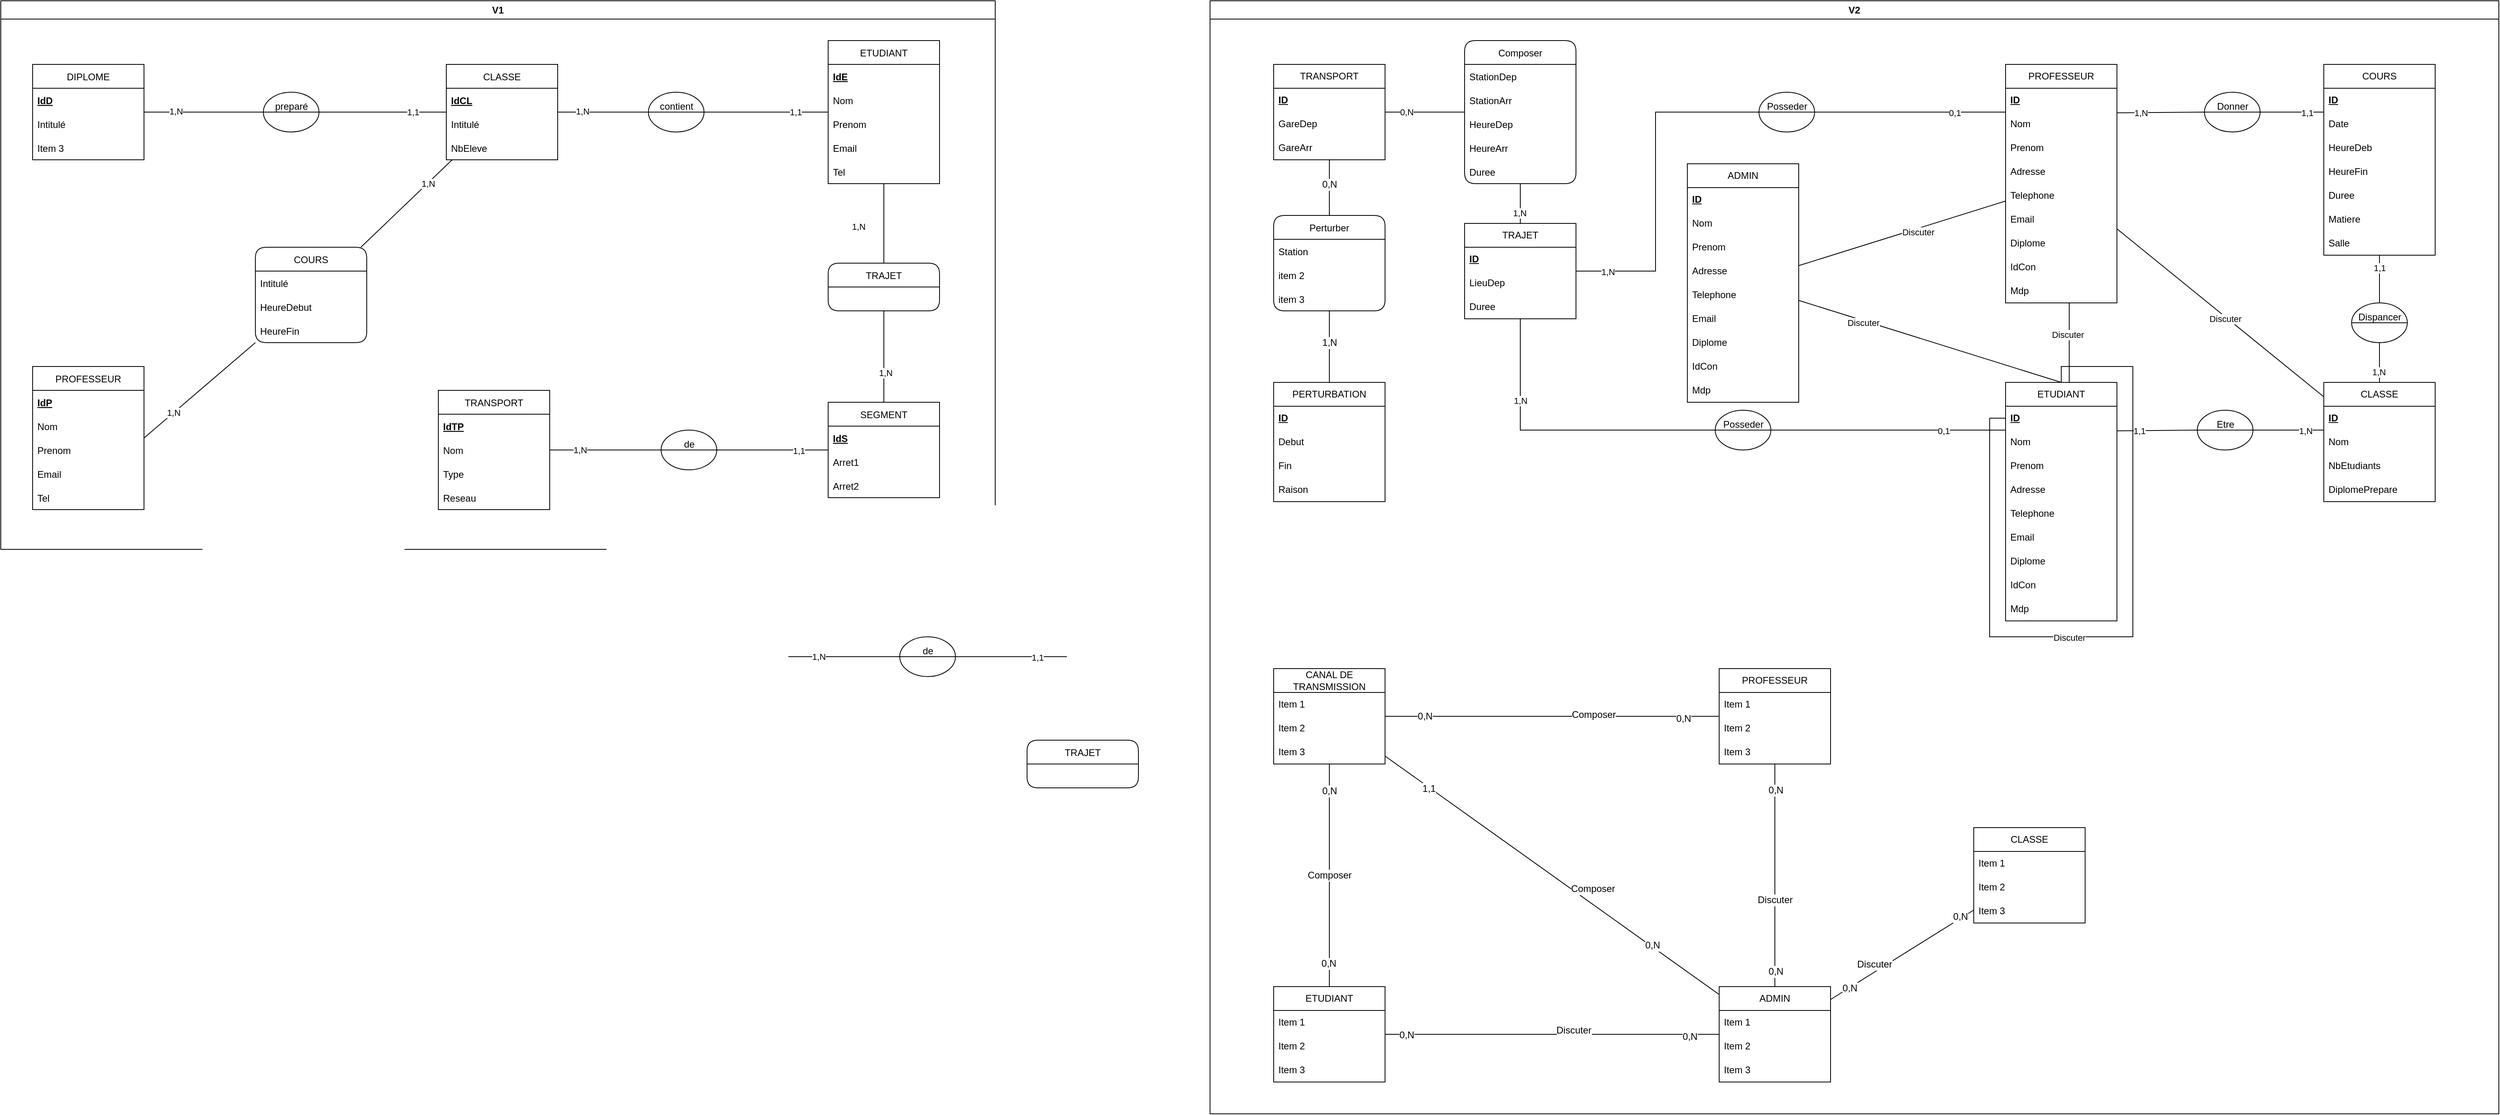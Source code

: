 <mxfile version="20.6.0" type="github">
  <diagram id="ntwZN9jLrbFkZiTQ13Ez" name="Page-1">
    <mxGraphModel dx="3114" dy="835" grid="1" gridSize="10" guides="1" tooltips="1" connect="1" arrows="1" fold="1" page="1" pageScale="1" pageWidth="827" pageHeight="1169" math="0" shadow="0">
      <root>
        <mxCell id="0" />
        <mxCell id="1" parent="0" />
        <mxCell id="YvM7rf__rvNZfSff4V5Y-11" value="DIPLOME" style="swimlane;fontStyle=0;childLayout=stackLayout;horizontal=1;startSize=30;horizontalStack=0;resizeParent=1;resizeParentMax=0;resizeLast=0;collapsible=1;marginBottom=0;" parent="1" vertex="1">
          <mxGeometry x="-1480" y="160" width="140" height="120" as="geometry" />
        </mxCell>
        <mxCell id="YvM7rf__rvNZfSff4V5Y-12" value="IdD" style="text;strokeColor=none;fillColor=none;align=left;verticalAlign=middle;spacingLeft=4;spacingRight=4;overflow=hidden;points=[[0,0.5],[1,0.5]];portConstraint=eastwest;rotatable=0;fontStyle=5" parent="YvM7rf__rvNZfSff4V5Y-11" vertex="1">
          <mxGeometry y="30" width="140" height="30" as="geometry" />
        </mxCell>
        <mxCell id="YvM7rf__rvNZfSff4V5Y-13" value="Intitulé" style="text;strokeColor=none;fillColor=none;align=left;verticalAlign=middle;spacingLeft=4;spacingRight=4;overflow=hidden;points=[[0,0.5],[1,0.5]];portConstraint=eastwest;rotatable=0;" parent="YvM7rf__rvNZfSff4V5Y-11" vertex="1">
          <mxGeometry y="60" width="140" height="30" as="geometry" />
        </mxCell>
        <mxCell id="YvM7rf__rvNZfSff4V5Y-14" value="Item 3" style="text;strokeColor=none;fillColor=none;align=left;verticalAlign=middle;spacingLeft=4;spacingRight=4;overflow=hidden;points=[[0,0.5],[1,0.5]];portConstraint=eastwest;rotatable=0;" parent="YvM7rf__rvNZfSff4V5Y-11" vertex="1">
          <mxGeometry y="90" width="140" height="30" as="geometry" />
        </mxCell>
        <mxCell id="YvM7rf__rvNZfSff4V5Y-35" value="&lt;div&gt;&lt;br&gt;&lt;/div&gt;&lt;div&gt;preparé&lt;br&gt;&lt;/div&gt;&lt;div&gt;&lt;br&gt;&lt;/div&gt;&lt;div&gt;&lt;br&gt;&lt;/div&gt;" style="shape=ellipse;container=1;horizontal=1;horizontalStack=0;resizeParent=1;resizeParentMax=0;resizeLast=0;html=1;dashed=0;collapsible=0;" parent="1" vertex="1">
          <mxGeometry x="-1190" y="195" width="70" height="50" as="geometry" />
        </mxCell>
        <mxCell id="YvM7rf__rvNZfSff4V5Y-36" value="" style="line;strokeWidth=1;fillColor=none;rotatable=0;labelPosition=right;points=[];portConstraint=eastwest;dashed=0;resizeWidth=1;" parent="YvM7rf__rvNZfSff4V5Y-35" vertex="1">
          <mxGeometry y="22.917" width="70" height="4.167" as="geometry" />
        </mxCell>
        <mxCell id="YvM7rf__rvNZfSff4V5Y-37" value="" style="endArrow=none;html=1;rounded=0;entryX=0;entryY=0.5;entryDx=0;entryDy=0;exitX=1;exitY=0.5;exitDx=0;exitDy=0;" parent="1" source="YvM7rf__rvNZfSff4V5Y-11" target="YvM7rf__rvNZfSff4V5Y-35" edge="1">
          <mxGeometry width="50" height="50" relative="1" as="geometry">
            <mxPoint x="-1300" y="225" as="sourcePoint" />
            <mxPoint x="-1420" y="360" as="targetPoint" />
          </mxGeometry>
        </mxCell>
        <mxCell id="YvM7rf__rvNZfSff4V5Y-38" value="1,N" style="edgeLabel;html=1;align=center;verticalAlign=middle;resizable=0;points=[];" parent="YvM7rf__rvNZfSff4V5Y-37" vertex="1" connectable="0">
          <mxGeometry x="-0.467" y="1" relative="1" as="geometry">
            <mxPoint as="offset" />
          </mxGeometry>
        </mxCell>
        <mxCell id="YvM7rf__rvNZfSff4V5Y-39" value="" style="endArrow=none;html=1;rounded=0;entryX=1;entryY=0.5;entryDx=0;entryDy=0;exitX=0;exitY=0.5;exitDx=0;exitDy=0;" parent="1" source="YvM7rf__rvNZfSff4V5Y-42" target="YvM7rf__rvNZfSff4V5Y-35" edge="1">
          <mxGeometry width="50" height="50" relative="1" as="geometry">
            <mxPoint x="-1040" y="210" as="sourcePoint" />
            <mxPoint x="-1130" y="280" as="targetPoint" />
          </mxGeometry>
        </mxCell>
        <mxCell id="YvM7rf__rvNZfSff4V5Y-40" value="1,1" style="edgeLabel;html=1;align=center;verticalAlign=middle;resizable=0;points=[];" parent="YvM7rf__rvNZfSff4V5Y-39" vertex="1" connectable="0">
          <mxGeometry x="-0.467" relative="1" as="geometry">
            <mxPoint as="offset" />
          </mxGeometry>
        </mxCell>
        <mxCell id="YvM7rf__rvNZfSff4V5Y-42" value="CLASSE" style="swimlane;fontStyle=0;childLayout=stackLayout;horizontal=1;startSize=30;horizontalStack=0;resizeParent=1;resizeParentMax=0;resizeLast=0;collapsible=1;marginBottom=0;rounded=0;" parent="1" vertex="1">
          <mxGeometry x="-960" y="160" width="140" height="120" as="geometry" />
        </mxCell>
        <mxCell id="YvM7rf__rvNZfSff4V5Y-43" value="IdCL" style="text;strokeColor=none;fillColor=none;align=left;verticalAlign=middle;spacingLeft=4;spacingRight=4;overflow=hidden;points=[[0,0.5],[1,0.5]];portConstraint=eastwest;rotatable=0;rounded=1;fontStyle=5" parent="YvM7rf__rvNZfSff4V5Y-42" vertex="1">
          <mxGeometry y="30" width="140" height="30" as="geometry" />
        </mxCell>
        <mxCell id="YvM7rf__rvNZfSff4V5Y-44" value="Intitulé" style="text;strokeColor=none;fillColor=none;align=left;verticalAlign=middle;spacingLeft=4;spacingRight=4;overflow=hidden;points=[[0,0.5],[1,0.5]];portConstraint=eastwest;rotatable=0;rounded=1;" parent="YvM7rf__rvNZfSff4V5Y-42" vertex="1">
          <mxGeometry y="60" width="140" height="30" as="geometry" />
        </mxCell>
        <mxCell id="YvM7rf__rvNZfSff4V5Y-45" value="NbEleve" style="text;strokeColor=none;fillColor=none;align=left;verticalAlign=middle;spacingLeft=4;spacingRight=4;overflow=hidden;points=[[0,0.5],[1,0.5]];portConstraint=eastwest;rotatable=0;rounded=1;" parent="YvM7rf__rvNZfSff4V5Y-42" vertex="1">
          <mxGeometry y="90" width="140" height="30" as="geometry" />
        </mxCell>
        <mxCell id="YvM7rf__rvNZfSff4V5Y-46" value="ETUDIANT" style="swimlane;fontStyle=0;childLayout=stackLayout;horizontal=1;startSize=30;horizontalStack=0;resizeParent=1;resizeParentMax=0;resizeLast=0;collapsible=1;marginBottom=0;rounded=0;" parent="1" vertex="1">
          <mxGeometry x="-480" y="130" width="140" height="180" as="geometry" />
        </mxCell>
        <mxCell id="YvM7rf__rvNZfSff4V5Y-47" value="IdE" style="text;strokeColor=none;fillColor=none;align=left;verticalAlign=middle;spacingLeft=4;spacingRight=4;overflow=hidden;points=[[0,0.5],[1,0.5]];portConstraint=eastwest;rotatable=0;rounded=1;fontStyle=5" parent="YvM7rf__rvNZfSff4V5Y-46" vertex="1">
          <mxGeometry y="30" width="140" height="30" as="geometry" />
        </mxCell>
        <mxCell id="YvM7rf__rvNZfSff4V5Y-48" value="Nom" style="text;strokeColor=none;fillColor=none;align=left;verticalAlign=middle;spacingLeft=4;spacingRight=4;overflow=hidden;points=[[0,0.5],[1,0.5]];portConstraint=eastwest;rotatable=0;rounded=1;" parent="YvM7rf__rvNZfSff4V5Y-46" vertex="1">
          <mxGeometry y="60" width="140" height="30" as="geometry" />
        </mxCell>
        <mxCell id="YvM7rf__rvNZfSff4V5Y-49" value="Prenom" style="text;strokeColor=none;fillColor=none;align=left;verticalAlign=middle;spacingLeft=4;spacingRight=4;overflow=hidden;points=[[0,0.5],[1,0.5]];portConstraint=eastwest;rotatable=0;rounded=1;" parent="YvM7rf__rvNZfSff4V5Y-46" vertex="1">
          <mxGeometry y="90" width="140" height="30" as="geometry" />
        </mxCell>
        <mxCell id="YvM7rf__rvNZfSff4V5Y-52" value="Email    " style="text;strokeColor=none;fillColor=none;align=left;verticalAlign=middle;spacingLeft=4;spacingRight=4;overflow=hidden;points=[[0,0.5],[1,0.5]];portConstraint=eastwest;rotatable=0;rounded=1;" parent="YvM7rf__rvNZfSff4V5Y-46" vertex="1">
          <mxGeometry y="120" width="140" height="30" as="geometry" />
        </mxCell>
        <mxCell id="YvM7rf__rvNZfSff4V5Y-51" value="Tel" style="text;strokeColor=none;fillColor=none;align=left;verticalAlign=middle;spacingLeft=4;spacingRight=4;overflow=hidden;points=[[0,0.5],[1,0.5]];portConstraint=eastwest;rotatable=0;rounded=1;" parent="YvM7rf__rvNZfSff4V5Y-46" vertex="1">
          <mxGeometry y="150" width="140" height="30" as="geometry" />
        </mxCell>
        <mxCell id="YvM7rf__rvNZfSff4V5Y-53" value="&lt;div&gt;&lt;br&gt;&lt;/div&gt;&lt;div&gt;contient&lt;br&gt;&lt;/div&gt;&lt;div&gt;&lt;br&gt;&lt;/div&gt;&lt;div&gt;&lt;br&gt;&lt;/div&gt;" style="shape=ellipse;container=1;horizontal=1;horizontalStack=0;resizeParent=1;resizeParentMax=0;resizeLast=0;html=1;dashed=0;collapsible=0;" parent="1" vertex="1">
          <mxGeometry x="-706" y="195" width="70" height="50" as="geometry" />
        </mxCell>
        <mxCell id="YvM7rf__rvNZfSff4V5Y-54" value="" style="line;strokeWidth=1;fillColor=none;rotatable=0;labelPosition=right;points=[];portConstraint=eastwest;dashed=0;resizeWidth=1;" parent="YvM7rf__rvNZfSff4V5Y-53" vertex="1">
          <mxGeometry y="22.917" width="70" height="4.167" as="geometry" />
        </mxCell>
        <mxCell id="YvM7rf__rvNZfSff4V5Y-55" value="" style="endArrow=none;html=1;rounded=0;entryX=0;entryY=0.5;entryDx=0;entryDy=0;exitX=1;exitY=0.5;exitDx=0;exitDy=0;" parent="1" source="YvM7rf__rvNZfSff4V5Y-42" target="YvM7rf__rvNZfSff4V5Y-53" edge="1">
          <mxGeometry width="50" height="50" relative="1" as="geometry">
            <mxPoint x="-790" y="235" as="sourcePoint" />
            <mxPoint x="-1040" y="560" as="targetPoint" />
          </mxGeometry>
        </mxCell>
        <mxCell id="YvM7rf__rvNZfSff4V5Y-56" value="1,N" style="edgeLabel;html=1;align=center;verticalAlign=middle;resizable=0;points=[];" parent="YvM7rf__rvNZfSff4V5Y-55" vertex="1" connectable="0">
          <mxGeometry x="-0.467" y="1" relative="1" as="geometry">
            <mxPoint as="offset" />
          </mxGeometry>
        </mxCell>
        <mxCell id="YvM7rf__rvNZfSff4V5Y-57" value="" style="endArrow=none;html=1;rounded=0;entryX=1;entryY=0.5;entryDx=0;entryDy=0;" parent="1" source="YvM7rf__rvNZfSff4V5Y-46" target="YvM7rf__rvNZfSff4V5Y-53" edge="1">
          <mxGeometry width="50" height="50" relative="1" as="geometry">
            <mxPoint x="-520" y="220" as="sourcePoint" />
            <mxPoint x="-940" y="480" as="targetPoint" />
          </mxGeometry>
        </mxCell>
        <mxCell id="YvM7rf__rvNZfSff4V5Y-58" value="1,1" style="edgeLabel;html=1;align=center;verticalAlign=middle;resizable=0;points=[];" parent="YvM7rf__rvNZfSff4V5Y-57" vertex="1" connectable="0">
          <mxGeometry x="-0.467" relative="1" as="geometry">
            <mxPoint as="offset" />
          </mxGeometry>
        </mxCell>
        <mxCell id="YvM7rf__rvNZfSff4V5Y-59" value="PROFESSEUR" style="swimlane;fontStyle=0;childLayout=stackLayout;horizontal=1;startSize=30;horizontalStack=0;resizeParent=1;resizeParentMax=0;resizeLast=0;collapsible=1;marginBottom=0;rounded=0;" parent="1" vertex="1">
          <mxGeometry x="-1480" y="540" width="140" height="180" as="geometry" />
        </mxCell>
        <mxCell id="YvM7rf__rvNZfSff4V5Y-60" value="IdP" style="text;strokeColor=none;fillColor=none;align=left;verticalAlign=middle;spacingLeft=4;spacingRight=4;overflow=hidden;points=[[0,0.5],[1,0.5]];portConstraint=eastwest;rotatable=0;rounded=0;fontStyle=5" parent="YvM7rf__rvNZfSff4V5Y-59" vertex="1">
          <mxGeometry y="30" width="140" height="30" as="geometry" />
        </mxCell>
        <mxCell id="YvM7rf__rvNZfSff4V5Y-61" value="Nom    " style="text;strokeColor=none;fillColor=none;align=left;verticalAlign=middle;spacingLeft=4;spacingRight=4;overflow=hidden;points=[[0,0.5],[1,0.5]];portConstraint=eastwest;rotatable=0;rounded=0;" parent="YvM7rf__rvNZfSff4V5Y-59" vertex="1">
          <mxGeometry y="60" width="140" height="30" as="geometry" />
        </mxCell>
        <mxCell id="YvM7rf__rvNZfSff4V5Y-62" value="Prenom" style="text;strokeColor=none;fillColor=none;align=left;verticalAlign=middle;spacingLeft=4;spacingRight=4;overflow=hidden;points=[[0,0.5],[1,0.5]];portConstraint=eastwest;rotatable=0;rounded=0;" parent="YvM7rf__rvNZfSff4V5Y-59" vertex="1">
          <mxGeometry y="90" width="140" height="30" as="geometry" />
        </mxCell>
        <mxCell id="YvM7rf__rvNZfSff4V5Y-63" value="Email    " style="text;strokeColor=none;fillColor=none;align=left;verticalAlign=middle;spacingLeft=4;spacingRight=4;overflow=hidden;points=[[0,0.5],[1,0.5]];portConstraint=eastwest;rotatable=0;rounded=0;" parent="YvM7rf__rvNZfSff4V5Y-59" vertex="1">
          <mxGeometry y="120" width="140" height="30" as="geometry" />
        </mxCell>
        <mxCell id="YvM7rf__rvNZfSff4V5Y-64" value="Tel" style="text;strokeColor=none;fillColor=none;align=left;verticalAlign=middle;spacingLeft=4;spacingRight=4;overflow=hidden;points=[[0,0.5],[1,0.5]];portConstraint=eastwest;rotatable=0;rounded=0;" parent="YvM7rf__rvNZfSff4V5Y-59" vertex="1">
          <mxGeometry y="150" width="140" height="30" as="geometry" />
        </mxCell>
        <mxCell id="YvM7rf__rvNZfSff4V5Y-71" value="" style="endArrow=none;html=1;rounded=0;exitX=1;exitY=0.5;exitDx=0;exitDy=0;" parent="1" source="YvM7rf__rvNZfSff4V5Y-59" target="YvM7rf__rvNZfSff4V5Y-122" edge="1">
          <mxGeometry width="50" height="50" relative="1" as="geometry">
            <mxPoint x="-1320" y="575" as="sourcePoint" />
            <mxPoint x="-1270" y="550" as="targetPoint" />
          </mxGeometry>
        </mxCell>
        <mxCell id="YvM7rf__rvNZfSff4V5Y-72" value="1,N" style="edgeLabel;html=1;align=center;verticalAlign=middle;resizable=0;points=[];" parent="YvM7rf__rvNZfSff4V5Y-71" vertex="1" connectable="0">
          <mxGeometry x="-0.467" y="1" relative="1" as="geometry">
            <mxPoint as="offset" />
          </mxGeometry>
        </mxCell>
        <mxCell id="YvM7rf__rvNZfSff4V5Y-79" value="" style="endArrow=none;html=1;rounded=0;" parent="1" source="YvM7rf__rvNZfSff4V5Y-42" target="YvM7rf__rvNZfSff4V5Y-122" edge="1">
          <mxGeometry width="50" height="50" relative="1" as="geometry">
            <mxPoint x="-660" y="445" as="sourcePoint" />
            <mxPoint x="-910.0" y="365.0" as="targetPoint" />
          </mxGeometry>
        </mxCell>
        <mxCell id="YvM7rf__rvNZfSff4V5Y-80" value="1,N" style="edgeLabel;html=1;align=center;verticalAlign=middle;resizable=0;points=[];" parent="YvM7rf__rvNZfSff4V5Y-79" vertex="1" connectable="0">
          <mxGeometry x="-0.467" relative="1" as="geometry">
            <mxPoint as="offset" />
          </mxGeometry>
        </mxCell>
        <mxCell id="YvM7rf__rvNZfSff4V5Y-81" value="TRANSPORT" style="swimlane;fontStyle=0;childLayout=stackLayout;horizontal=1;startSize=30;horizontalStack=0;resizeParent=1;resizeParentMax=0;resizeLast=0;collapsible=1;marginBottom=0;rounded=0;" parent="1" vertex="1">
          <mxGeometry x="-970" y="570" width="140" height="150" as="geometry" />
        </mxCell>
        <mxCell id="YvM7rf__rvNZfSff4V5Y-82" value="IdTP" style="text;strokeColor=none;fillColor=none;align=left;verticalAlign=middle;spacingLeft=4;spacingRight=4;overflow=hidden;points=[[0,0.5],[1,0.5]];portConstraint=eastwest;rotatable=0;rounded=0;fontStyle=5" parent="YvM7rf__rvNZfSff4V5Y-81" vertex="1">
          <mxGeometry y="30" width="140" height="30" as="geometry" />
        </mxCell>
        <mxCell id="YvM7rf__rvNZfSff4V5Y-83" value="Nom" style="text;strokeColor=none;fillColor=none;align=left;verticalAlign=middle;spacingLeft=4;spacingRight=4;overflow=hidden;points=[[0,0.5],[1,0.5]];portConstraint=eastwest;rotatable=0;rounded=0;" parent="YvM7rf__rvNZfSff4V5Y-81" vertex="1">
          <mxGeometry y="60" width="140" height="30" as="geometry" />
        </mxCell>
        <mxCell id="YvM7rf__rvNZfSff4V5Y-84" value="Type" style="text;strokeColor=none;fillColor=none;align=left;verticalAlign=middle;spacingLeft=4;spacingRight=4;overflow=hidden;points=[[0,0.5],[1,0.5]];portConstraint=eastwest;rotatable=0;rounded=0;" parent="YvM7rf__rvNZfSff4V5Y-81" vertex="1">
          <mxGeometry y="90" width="140" height="30" as="geometry" />
        </mxCell>
        <mxCell id="YvM7rf__rvNZfSff4V5Y-85" value="Reseau" style="text;strokeColor=none;fillColor=none;align=left;verticalAlign=middle;spacingLeft=4;spacingRight=4;overflow=hidden;points=[[0,0.5],[1,0.5]];portConstraint=eastwest;rotatable=0;rounded=0;" parent="YvM7rf__rvNZfSff4V5Y-81" vertex="1">
          <mxGeometry y="120" width="140" height="30" as="geometry" />
        </mxCell>
        <mxCell id="YvM7rf__rvNZfSff4V5Y-87" value="SEGMENT" style="swimlane;fontStyle=0;childLayout=stackLayout;horizontal=1;startSize=30;horizontalStack=0;resizeParent=1;resizeParentMax=0;resizeLast=0;collapsible=1;marginBottom=0;rounded=0;" parent="1" vertex="1">
          <mxGeometry x="-480" y="585" width="140" height="120" as="geometry" />
        </mxCell>
        <mxCell id="YvM7rf__rvNZfSff4V5Y-88" value="IdS" style="text;strokeColor=none;fillColor=none;align=left;verticalAlign=middle;spacingLeft=4;spacingRight=4;overflow=hidden;points=[[0,0.5],[1,0.5]];portConstraint=eastwest;rotatable=0;rounded=0;fontStyle=5" parent="YvM7rf__rvNZfSff4V5Y-87" vertex="1">
          <mxGeometry y="30" width="140" height="30" as="geometry" />
        </mxCell>
        <mxCell id="YvM7rf__rvNZfSff4V5Y-89" value="Arret1" style="text;strokeColor=none;fillColor=none;align=left;verticalAlign=middle;spacingLeft=4;spacingRight=4;overflow=hidden;points=[[0,0.5],[1,0.5]];portConstraint=eastwest;rotatable=0;rounded=0;" parent="YvM7rf__rvNZfSff4V5Y-87" vertex="1">
          <mxGeometry y="60" width="140" height="30" as="geometry" />
        </mxCell>
        <mxCell id="YvM7rf__rvNZfSff4V5Y-90" value="Arret2" style="text;strokeColor=none;fillColor=none;align=left;verticalAlign=middle;spacingLeft=4;spacingRight=4;overflow=hidden;points=[[0,0.5],[1,0.5]];portConstraint=eastwest;rotatable=0;rounded=0;" parent="YvM7rf__rvNZfSff4V5Y-87" vertex="1">
          <mxGeometry y="90" width="140" height="30" as="geometry" />
        </mxCell>
        <mxCell id="YvM7rf__rvNZfSff4V5Y-91" value="&lt;div&gt;de&lt;br&gt;&lt;/div&gt;&lt;div&gt;&lt;br&gt;&lt;/div&gt;" style="shape=ellipse;container=1;horizontal=1;horizontalStack=0;resizeParent=1;resizeParentMax=0;resizeLast=0;html=1;dashed=0;collapsible=0;" parent="1" vertex="1">
          <mxGeometry x="-690" y="620" width="70" height="50" as="geometry" />
        </mxCell>
        <mxCell id="YvM7rf__rvNZfSff4V5Y-92" value="" style="line;strokeWidth=1;fillColor=none;rotatable=0;labelPosition=right;points=[];portConstraint=eastwest;dashed=0;resizeWidth=1;" parent="YvM7rf__rvNZfSff4V5Y-91" vertex="1">
          <mxGeometry y="22.917" width="70" height="4.167" as="geometry" />
        </mxCell>
        <mxCell id="YvM7rf__rvNZfSff4V5Y-93" value="" style="endArrow=none;html=1;rounded=0;entryX=1;entryY=0.5;entryDx=0;entryDy=0;" parent="1" source="YvM7rf__rvNZfSff4V5Y-87" target="YvM7rf__rvNZfSff4V5Y-91" edge="1">
          <mxGeometry width="50" height="50" relative="1" as="geometry">
            <mxPoint x="-340" y="405" as="sourcePoint" />
            <mxPoint x="-650" y="600" as="targetPoint" />
          </mxGeometry>
        </mxCell>
        <mxCell id="YvM7rf__rvNZfSff4V5Y-94" value="1,1" style="edgeLabel;html=1;align=center;verticalAlign=middle;resizable=0;points=[];" parent="YvM7rf__rvNZfSff4V5Y-93" vertex="1" connectable="0">
          <mxGeometry x="-0.467" y="1" relative="1" as="geometry">
            <mxPoint as="offset" />
          </mxGeometry>
        </mxCell>
        <mxCell id="YvM7rf__rvNZfSff4V5Y-95" value="" style="endArrow=none;html=1;rounded=0;entryX=0;entryY=0.5;entryDx=0;entryDy=0;" parent="1" source="YvM7rf__rvNZfSff4V5Y-81" target="YvM7rf__rvNZfSff4V5Y-91" edge="1">
          <mxGeometry width="50" height="50" relative="1" as="geometry">
            <mxPoint x="-890" y="415" as="sourcePoint" />
            <mxPoint x="-970" y="470" as="targetPoint" />
          </mxGeometry>
        </mxCell>
        <mxCell id="YvM7rf__rvNZfSff4V5Y-96" value="1,N" style="edgeLabel;html=1;align=center;verticalAlign=middle;resizable=0;points=[];" parent="YvM7rf__rvNZfSff4V5Y-95" vertex="1" connectable="0">
          <mxGeometry x="-0.467" relative="1" as="geometry">
            <mxPoint as="offset" />
          </mxGeometry>
        </mxCell>
        <mxCell id="YvM7rf__rvNZfSff4V5Y-101" value="TRAJET" style="rounded=1;swimlane;fontStyle=0;childLayout=stackLayout;horizontal=1;startSize=30;horizontalStack=0;resizeParent=1;resizeParentMax=0;resizeLast=0;collapsible=1;marginBottom=0;" parent="1" vertex="1">
          <mxGeometry x="-480" y="410" width="140" height="60" as="geometry" />
        </mxCell>
        <mxCell id="YvM7rf__rvNZfSff4V5Y-117" value="" style="endArrow=none;html=1;rounded=0;" parent="1" source="YvM7rf__rvNZfSff4V5Y-101" target="YvM7rf__rvNZfSff4V5Y-46" edge="1">
          <mxGeometry width="50" height="50" relative="1" as="geometry">
            <mxPoint x="-730" y="420" as="sourcePoint" />
            <mxPoint x="-680" y="370" as="targetPoint" />
          </mxGeometry>
        </mxCell>
        <mxCell id="YvM7rf__rvNZfSff4V5Y-118" value="1,N" style="edgeLabel;html=1;align=center;verticalAlign=middle;resizable=0;points=[];" parent="YvM7rf__rvNZfSff4V5Y-117" vertex="1" connectable="0">
          <mxGeometry x="0.778" relative="1" as="geometry">
            <mxPoint x="-32" y="43" as="offset" />
          </mxGeometry>
        </mxCell>
        <mxCell id="YvM7rf__rvNZfSff4V5Y-119" value="" style="endArrow=none;html=1;rounded=0;" parent="1" source="YvM7rf__rvNZfSff4V5Y-87" target="YvM7rf__rvNZfSff4V5Y-101" edge="1">
          <mxGeometry width="50" height="50" relative="1" as="geometry">
            <mxPoint x="-565.0" y="450" as="sourcePoint" />
            <mxPoint x="-467.5" y="320" as="targetPoint" />
          </mxGeometry>
        </mxCell>
        <mxCell id="YvM7rf__rvNZfSff4V5Y-120" value="1,N" style="edgeLabel;html=1;align=center;verticalAlign=middle;resizable=0;points=[];" parent="YvM7rf__rvNZfSff4V5Y-119" vertex="1" connectable="0">
          <mxGeometry x="0.778" relative="1" as="geometry">
            <mxPoint x="2" y="65" as="offset" />
          </mxGeometry>
        </mxCell>
        <mxCell id="YvM7rf__rvNZfSff4V5Y-122" value="COURS" style="rounded=1;swimlane;fontStyle=0;childLayout=stackLayout;horizontal=1;startSize=30;horizontalStack=0;resizeParent=1;resizeParentMax=0;resizeLast=0;collapsible=1;marginBottom=0;" parent="1" vertex="1">
          <mxGeometry x="-1200" y="390" width="140" height="120" as="geometry" />
        </mxCell>
        <mxCell id="YvM7rf__rvNZfSff4V5Y-123" value="Intitulé" style="text;strokeColor=none;fillColor=none;align=left;verticalAlign=middle;spacingLeft=4;spacingRight=4;overflow=hidden;points=[[0,0.5],[1,0.5]];portConstraint=eastwest;rotatable=0;" parent="YvM7rf__rvNZfSff4V5Y-122" vertex="1">
          <mxGeometry y="30" width="140" height="30" as="geometry" />
        </mxCell>
        <mxCell id="YvM7rf__rvNZfSff4V5Y-124" value="HeureDebut    " style="text;strokeColor=none;fillColor=none;align=left;verticalAlign=middle;spacingLeft=4;spacingRight=4;overflow=hidden;points=[[0,0.5],[1,0.5]];portConstraint=eastwest;rotatable=0;" parent="YvM7rf__rvNZfSff4V5Y-122" vertex="1">
          <mxGeometry y="60" width="140" height="30" as="geometry" />
        </mxCell>
        <mxCell id="YvM7rf__rvNZfSff4V5Y-125" value="HeureFin" style="text;strokeColor=none;fillColor=none;align=left;verticalAlign=middle;spacingLeft=4;spacingRight=4;overflow=hidden;points=[[0,0.5],[1,0.5]];portConstraint=eastwest;rotatable=0;" parent="YvM7rf__rvNZfSff4V5Y-122" vertex="1">
          <mxGeometry y="90" width="140" height="30" as="geometry" />
        </mxCell>
        <mxCell id="u7hhSnUpqo7W0qD7Zvtp-2" value="V1" style="swimlane;whiteSpace=wrap;html=1;" parent="1" vertex="1">
          <mxGeometry x="-1520" y="80" width="1250" height="690" as="geometry" />
        </mxCell>
        <mxCell id="u7hhSnUpqo7W0qD7Zvtp-3" value="V2" style="swimlane;whiteSpace=wrap;html=1;" parent="1" vertex="1">
          <mxGeometry y="80" width="1620" height="1400" as="geometry" />
        </mxCell>
        <mxCell id="u7hhSnUpqo7W0qD7Zvtp-20" value="TRANSPORT" style="swimlane;fontStyle=0;childLayout=stackLayout;horizontal=1;startSize=30;horizontalStack=0;resizeParent=1;resizeParentMax=0;resizeLast=0;collapsible=1;marginBottom=0;whiteSpace=wrap;html=1;" parent="u7hhSnUpqo7W0qD7Zvtp-3" vertex="1">
          <mxGeometry x="80" y="80" width="140" height="120" as="geometry" />
        </mxCell>
        <mxCell id="u7hhSnUpqo7W0qD7Zvtp-21" value="&lt;b&gt;&lt;u&gt;ID&lt;/u&gt;&lt;/b&gt;" style="text;strokeColor=none;fillColor=none;align=left;verticalAlign=middle;spacingLeft=4;spacingRight=4;overflow=hidden;points=[[0,0.5],[1,0.5]];portConstraint=eastwest;rotatable=0;whiteSpace=wrap;html=1;" parent="u7hhSnUpqo7W0qD7Zvtp-20" vertex="1">
          <mxGeometry y="30" width="140" height="30" as="geometry" />
        </mxCell>
        <mxCell id="u7hhSnUpqo7W0qD7Zvtp-22" value="GareDep" style="text;strokeColor=none;fillColor=none;align=left;verticalAlign=middle;spacingLeft=4;spacingRight=4;overflow=hidden;points=[[0,0.5],[1,0.5]];portConstraint=eastwest;rotatable=0;whiteSpace=wrap;html=1;" parent="u7hhSnUpqo7W0qD7Zvtp-20" vertex="1">
          <mxGeometry y="60" width="140" height="30" as="geometry" />
        </mxCell>
        <mxCell id="u7hhSnUpqo7W0qD7Zvtp-23" value="GareArr" style="text;strokeColor=none;fillColor=none;align=left;verticalAlign=middle;spacingLeft=4;spacingRight=4;overflow=hidden;points=[[0,0.5],[1,0.5]];portConstraint=eastwest;rotatable=0;whiteSpace=wrap;html=1;" parent="u7hhSnUpqo7W0qD7Zvtp-20" vertex="1">
          <mxGeometry y="90" width="140" height="30" as="geometry" />
        </mxCell>
        <mxCell id="u7hhSnUpqo7W0qD7Zvtp-44" style="edgeStyle=orthogonalEdgeStyle;rounded=0;orthogonalLoop=1;jettySize=auto;html=1;strokeColor=default;startArrow=none;startFill=0;endArrow=none;endFill=0;" parent="u7hhSnUpqo7W0qD7Zvtp-3" source="u7hhSnUpqo7W0qD7Zvtp-28" target="aPZHVaGw-qCN1YjfvWMK-6" edge="1">
          <mxGeometry relative="1" as="geometry">
            <Array as="points">
              <mxPoint x="150" y="470" />
              <mxPoint x="150" y="470" />
            </Array>
          </mxGeometry>
        </mxCell>
        <mxCell id="aPZHVaGw-qCN1YjfvWMK-72" value="1,N" style="edgeLabel;html=1;align=center;verticalAlign=middle;resizable=0;points=[];fontSize=12;" parent="u7hhSnUpqo7W0qD7Zvtp-44" vertex="1" connectable="0">
          <mxGeometry x="0.331" y="-1" relative="1" as="geometry">
            <mxPoint x="-1" y="10" as="offset" />
          </mxGeometry>
        </mxCell>
        <mxCell id="u7hhSnUpqo7W0qD7Zvtp-28" value="PERTURBATION" style="swimlane;fontStyle=0;childLayout=stackLayout;horizontal=1;startSize=30;horizontalStack=0;resizeParent=1;resizeParentMax=0;resizeLast=0;collapsible=1;marginBottom=0;whiteSpace=wrap;html=1;" parent="u7hhSnUpqo7W0qD7Zvtp-3" vertex="1">
          <mxGeometry x="80" y="480" width="140" height="150" as="geometry" />
        </mxCell>
        <mxCell id="u7hhSnUpqo7W0qD7Zvtp-29" value="&lt;b&gt;&lt;u&gt;ID&lt;/u&gt;&lt;/b&gt;" style="text;strokeColor=none;fillColor=none;align=left;verticalAlign=middle;spacingLeft=4;spacingRight=4;overflow=hidden;points=[[0,0.5],[1,0.5]];portConstraint=eastwest;rotatable=0;whiteSpace=wrap;html=1;" parent="u7hhSnUpqo7W0qD7Zvtp-28" vertex="1">
          <mxGeometry y="30" width="140" height="30" as="geometry" />
        </mxCell>
        <mxCell id="u7hhSnUpqo7W0qD7Zvtp-30" value="Debut" style="text;strokeColor=none;fillColor=none;align=left;verticalAlign=middle;spacingLeft=4;spacingRight=4;overflow=hidden;points=[[0,0.5],[1,0.5]];portConstraint=eastwest;rotatable=0;whiteSpace=wrap;html=1;" parent="u7hhSnUpqo7W0qD7Zvtp-28" vertex="1">
          <mxGeometry y="60" width="140" height="30" as="geometry" />
        </mxCell>
        <mxCell id="u7hhSnUpqo7W0qD7Zvtp-31" value="Fin" style="text;strokeColor=none;fillColor=none;align=left;verticalAlign=middle;spacingLeft=4;spacingRight=4;overflow=hidden;points=[[0,0.5],[1,0.5]];portConstraint=eastwest;rotatable=0;whiteSpace=wrap;html=1;" parent="u7hhSnUpqo7W0qD7Zvtp-28" vertex="1">
          <mxGeometry y="90" width="140" height="30" as="geometry" />
        </mxCell>
        <mxCell id="-849NrVBAGsqTV4DPG-j-1" value="Raison" style="text;strokeColor=none;fillColor=none;align=left;verticalAlign=middle;spacingLeft=4;spacingRight=4;overflow=hidden;points=[[0,0.5],[1,0.5]];portConstraint=eastwest;rotatable=0;whiteSpace=wrap;html=1;" parent="u7hhSnUpqo7W0qD7Zvtp-28" vertex="1">
          <mxGeometry y="120" width="140" height="30" as="geometry" />
        </mxCell>
        <mxCell id="u7hhSnUpqo7W0qD7Zvtp-56" style="rounded=0;orthogonalLoop=1;jettySize=auto;html=1;strokeColor=default;startArrow=none;startFill=0;endArrow=none;endFill=0;" parent="u7hhSnUpqo7W0qD7Zvtp-3" source="u7hhSnUpqo7W0qD7Zvtp-32" target="u7hhSnUpqo7W0qD7Zvtp-16" edge="1">
          <mxGeometry relative="1" as="geometry" />
        </mxCell>
        <mxCell id="u7hhSnUpqo7W0qD7Zvtp-57" value="Discuter" style="edgeLabel;html=1;align=center;verticalAlign=middle;resizable=0;points=[];" parent="u7hhSnUpqo7W0qD7Zvtp-56" vertex="1" connectable="0">
          <mxGeometry x="0.148" y="-5" relative="1" as="geometry">
            <mxPoint x="-1" as="offset" />
          </mxGeometry>
        </mxCell>
        <mxCell id="u7hhSnUpqo7W0qD7Zvtp-58" style="rounded=0;orthogonalLoop=1;jettySize=auto;html=1;entryX=0.5;entryY=0;entryDx=0;entryDy=0;strokeColor=default;startArrow=none;startFill=0;endArrow=none;endFill=0;" parent="u7hhSnUpqo7W0qD7Zvtp-3" source="u7hhSnUpqo7W0qD7Zvtp-32" target="u7hhSnUpqo7W0qD7Zvtp-12" edge="1">
          <mxGeometry relative="1" as="geometry" />
        </mxCell>
        <mxCell id="u7hhSnUpqo7W0qD7Zvtp-59" value="Discuter" style="edgeLabel;html=1;align=center;verticalAlign=middle;resizable=0;points=[];" parent="u7hhSnUpqo7W0qD7Zvtp-58" vertex="1" connectable="0">
          <mxGeometry x="-0.503" y="-2" relative="1" as="geometry">
            <mxPoint x="-1" as="offset" />
          </mxGeometry>
        </mxCell>
        <mxCell id="u7hhSnUpqo7W0qD7Zvtp-32" value="ADMIN" style="swimlane;fontStyle=0;childLayout=stackLayout;horizontal=1;startSize=30;horizontalStack=0;resizeParent=1;resizeParentMax=0;resizeLast=0;collapsible=1;marginBottom=0;whiteSpace=wrap;html=1;" parent="u7hhSnUpqo7W0qD7Zvtp-3" vertex="1">
          <mxGeometry x="600" y="205" width="140" height="300" as="geometry" />
        </mxCell>
        <mxCell id="-849NrVBAGsqTV4DPG-j-39" value="&lt;b&gt;&lt;u&gt;ID&lt;/u&gt;&lt;/b&gt;" style="text;strokeColor=none;fillColor=none;align=left;verticalAlign=middle;spacingLeft=4;spacingRight=4;overflow=hidden;points=[[0,0.5],[1,0.5]];portConstraint=eastwest;rotatable=0;whiteSpace=wrap;html=1;" parent="u7hhSnUpqo7W0qD7Zvtp-32" vertex="1">
          <mxGeometry y="30" width="140" height="30" as="geometry" />
        </mxCell>
        <mxCell id="-849NrVBAGsqTV4DPG-j-42" value="Nom" style="text;strokeColor=none;fillColor=none;align=left;verticalAlign=middle;spacingLeft=4;spacingRight=4;overflow=hidden;points=[[0,0.5],[1,0.5]];portConstraint=eastwest;rotatable=0;whiteSpace=wrap;html=1;" parent="u7hhSnUpqo7W0qD7Zvtp-32" vertex="1">
          <mxGeometry y="60" width="140" height="30" as="geometry" />
        </mxCell>
        <mxCell id="-849NrVBAGsqTV4DPG-j-43" value="Prenom" style="text;strokeColor=none;fillColor=none;align=left;verticalAlign=middle;spacingLeft=4;spacingRight=4;overflow=hidden;points=[[0,0.5],[1,0.5]];portConstraint=eastwest;rotatable=0;whiteSpace=wrap;html=1;" parent="u7hhSnUpqo7W0qD7Zvtp-32" vertex="1">
          <mxGeometry y="90" width="140" height="30" as="geometry" />
        </mxCell>
        <mxCell id="-849NrVBAGsqTV4DPG-j-44" value="Adresse" style="text;strokeColor=none;fillColor=none;align=left;verticalAlign=middle;spacingLeft=4;spacingRight=4;overflow=hidden;points=[[0,0.5],[1,0.5]];portConstraint=eastwest;rotatable=0;whiteSpace=wrap;html=1;" parent="u7hhSnUpqo7W0qD7Zvtp-32" vertex="1">
          <mxGeometry y="120" width="140" height="30" as="geometry" />
        </mxCell>
        <mxCell id="-849NrVBAGsqTV4DPG-j-45" value="Telephone" style="text;strokeColor=none;fillColor=none;align=left;verticalAlign=middle;spacingLeft=4;spacingRight=4;overflow=hidden;points=[[0,0.5],[1,0.5]];portConstraint=eastwest;rotatable=0;whiteSpace=wrap;html=1;" parent="u7hhSnUpqo7W0qD7Zvtp-32" vertex="1">
          <mxGeometry y="150" width="140" height="30" as="geometry" />
        </mxCell>
        <mxCell id="-849NrVBAGsqTV4DPG-j-47" value="Email" style="text;strokeColor=none;fillColor=none;align=left;verticalAlign=middle;spacingLeft=4;spacingRight=4;overflow=hidden;points=[[0,0.5],[1,0.5]];portConstraint=eastwest;rotatable=0;whiteSpace=wrap;html=1;" parent="u7hhSnUpqo7W0qD7Zvtp-32" vertex="1">
          <mxGeometry y="180" width="140" height="30" as="geometry" />
        </mxCell>
        <mxCell id="-849NrVBAGsqTV4DPG-j-46" value="Diplome" style="text;strokeColor=none;fillColor=none;align=left;verticalAlign=middle;spacingLeft=4;spacingRight=4;overflow=hidden;points=[[0,0.5],[1,0.5]];portConstraint=eastwest;rotatable=0;whiteSpace=wrap;html=1;" parent="u7hhSnUpqo7W0qD7Zvtp-32" vertex="1">
          <mxGeometry y="210" width="140" height="30" as="geometry" />
        </mxCell>
        <mxCell id="-849NrVBAGsqTV4DPG-j-41" value="IdCon" style="text;strokeColor=none;fillColor=none;align=left;verticalAlign=middle;spacingLeft=4;spacingRight=4;overflow=hidden;points=[[0,0.5],[1,0.5]];portConstraint=eastwest;rotatable=0;whiteSpace=wrap;html=1;" parent="u7hhSnUpqo7W0qD7Zvtp-32" vertex="1">
          <mxGeometry y="240" width="140" height="30" as="geometry" />
        </mxCell>
        <mxCell id="-849NrVBAGsqTV4DPG-j-40" value="Mdp" style="text;strokeColor=none;fillColor=none;align=left;verticalAlign=middle;spacingLeft=4;spacingRight=4;overflow=hidden;points=[[0,0.5],[1,0.5]];portConstraint=eastwest;rotatable=0;whiteSpace=wrap;html=1;" parent="u7hhSnUpqo7W0qD7Zvtp-32" vertex="1">
          <mxGeometry y="270" width="140" height="30" as="geometry" />
        </mxCell>
        <mxCell id="u7hhSnUpqo7W0qD7Zvtp-4" value="COURS" style="swimlane;fontStyle=0;childLayout=stackLayout;horizontal=1;startSize=30;horizontalStack=0;resizeParent=1;resizeParentMax=0;resizeLast=0;collapsible=1;marginBottom=0;whiteSpace=wrap;html=1;" parent="u7hhSnUpqo7W0qD7Zvtp-3" vertex="1">
          <mxGeometry x="1400" y="80" width="140" height="240" as="geometry" />
        </mxCell>
        <mxCell id="u7hhSnUpqo7W0qD7Zvtp-5" value="&lt;b&gt;&lt;u&gt;ID&lt;/u&gt;&lt;/b&gt;" style="text;strokeColor=none;fillColor=none;align=left;verticalAlign=middle;spacingLeft=4;spacingRight=4;overflow=hidden;points=[[0,0.5],[1,0.5]];portConstraint=eastwest;rotatable=0;whiteSpace=wrap;html=1;" parent="u7hhSnUpqo7W0qD7Zvtp-4" vertex="1">
          <mxGeometry y="30" width="140" height="30" as="geometry" />
        </mxCell>
        <mxCell id="u7hhSnUpqo7W0qD7Zvtp-6" value="Date" style="text;strokeColor=none;fillColor=none;align=left;verticalAlign=middle;spacingLeft=4;spacingRight=4;overflow=hidden;points=[[0,0.5],[1,0.5]];portConstraint=eastwest;rotatable=0;whiteSpace=wrap;html=1;" parent="u7hhSnUpqo7W0qD7Zvtp-4" vertex="1">
          <mxGeometry y="60" width="140" height="30" as="geometry" />
        </mxCell>
        <mxCell id="u7hhSnUpqo7W0qD7Zvtp-7" value="HeureDeb" style="text;strokeColor=none;fillColor=none;align=left;verticalAlign=middle;spacingLeft=4;spacingRight=4;overflow=hidden;points=[[0,0.5],[1,0.5]];portConstraint=eastwest;rotatable=0;whiteSpace=wrap;html=1;" parent="u7hhSnUpqo7W0qD7Zvtp-4" vertex="1">
          <mxGeometry y="90" width="140" height="30" as="geometry" />
        </mxCell>
        <mxCell id="-849NrVBAGsqTV4DPG-j-9" value="HeureFin" style="text;strokeColor=none;fillColor=none;align=left;verticalAlign=middle;spacingLeft=4;spacingRight=4;overflow=hidden;points=[[0,0.5],[1,0.5]];portConstraint=eastwest;rotatable=0;whiteSpace=wrap;html=1;" parent="u7hhSnUpqo7W0qD7Zvtp-4" vertex="1">
          <mxGeometry y="120" width="140" height="30" as="geometry" />
        </mxCell>
        <mxCell id="-849NrVBAGsqTV4DPG-j-11" value="Duree" style="text;strokeColor=none;fillColor=none;align=left;verticalAlign=middle;spacingLeft=4;spacingRight=4;overflow=hidden;points=[[0,0.5],[1,0.5]];portConstraint=eastwest;rotatable=0;whiteSpace=wrap;html=1;" parent="u7hhSnUpqo7W0qD7Zvtp-4" vertex="1">
          <mxGeometry y="150" width="140" height="30" as="geometry" />
        </mxCell>
        <mxCell id="-849NrVBAGsqTV4DPG-j-10" value="Matiere" style="text;strokeColor=none;fillColor=none;align=left;verticalAlign=middle;spacingLeft=4;spacingRight=4;overflow=hidden;points=[[0,0.5],[1,0.5]];portConstraint=eastwest;rotatable=0;whiteSpace=wrap;html=1;" parent="u7hhSnUpqo7W0qD7Zvtp-4" vertex="1">
          <mxGeometry y="180" width="140" height="30" as="geometry" />
        </mxCell>
        <mxCell id="-849NrVBAGsqTV4DPG-j-12" value="Salle" style="text;strokeColor=none;fillColor=none;align=left;verticalAlign=middle;spacingLeft=4;spacingRight=4;overflow=hidden;points=[[0,0.5],[1,0.5]];portConstraint=eastwest;rotatable=0;whiteSpace=wrap;html=1;" parent="u7hhSnUpqo7W0qD7Zvtp-4" vertex="1">
          <mxGeometry y="210" width="140" height="30" as="geometry" />
        </mxCell>
        <mxCell id="u7hhSnUpqo7W0qD7Zvtp-8" value="CLASSE" style="swimlane;fontStyle=0;childLayout=stackLayout;horizontal=1;startSize=30;horizontalStack=0;resizeParent=1;resizeParentMax=0;resizeLast=0;collapsible=1;marginBottom=0;whiteSpace=wrap;html=1;" parent="u7hhSnUpqo7W0qD7Zvtp-3" vertex="1">
          <mxGeometry x="1400" y="480" width="140" height="150" as="geometry" />
        </mxCell>
        <mxCell id="u7hhSnUpqo7W0qD7Zvtp-9" value="&lt;b&gt;&lt;u&gt;ID&lt;/u&gt;&lt;/b&gt;" style="text;strokeColor=none;fillColor=none;align=left;verticalAlign=middle;spacingLeft=4;spacingRight=4;overflow=hidden;points=[[0,0.5],[1,0.5]];portConstraint=eastwest;rotatable=0;whiteSpace=wrap;html=1;" parent="u7hhSnUpqo7W0qD7Zvtp-8" vertex="1">
          <mxGeometry y="30" width="140" height="30" as="geometry" />
        </mxCell>
        <mxCell id="u7hhSnUpqo7W0qD7Zvtp-10" value="Nom" style="text;strokeColor=none;fillColor=none;align=left;verticalAlign=middle;spacingLeft=4;spacingRight=4;overflow=hidden;points=[[0,0.5],[1,0.5]];portConstraint=eastwest;rotatable=0;whiteSpace=wrap;html=1;" parent="u7hhSnUpqo7W0qD7Zvtp-8" vertex="1">
          <mxGeometry y="60" width="140" height="30" as="geometry" />
        </mxCell>
        <mxCell id="u7hhSnUpqo7W0qD7Zvtp-11" value="NbEtudiants" style="text;strokeColor=none;fillColor=none;align=left;verticalAlign=middle;spacingLeft=4;spacingRight=4;overflow=hidden;points=[[0,0.5],[1,0.5]];portConstraint=eastwest;rotatable=0;whiteSpace=wrap;html=1;" parent="u7hhSnUpqo7W0qD7Zvtp-8" vertex="1">
          <mxGeometry y="90" width="140" height="30" as="geometry" />
        </mxCell>
        <mxCell id="-849NrVBAGsqTV4DPG-j-14" value="DiplomePrepare" style="text;strokeColor=none;fillColor=none;align=left;verticalAlign=middle;spacingLeft=4;spacingRight=4;overflow=hidden;points=[[0,0.5],[1,0.5]];portConstraint=eastwest;rotatable=0;whiteSpace=wrap;html=1;" parent="u7hhSnUpqo7W0qD7Zvtp-8" vertex="1">
          <mxGeometry y="120" width="140" height="30" as="geometry" />
        </mxCell>
        <mxCell id="u7hhSnUpqo7W0qD7Zvtp-12" value="ETUDIANT" style="swimlane;fontStyle=0;childLayout=stackLayout;horizontal=1;startSize=30;horizontalStack=0;resizeParent=1;resizeParentMax=0;resizeLast=0;collapsible=1;marginBottom=0;whiteSpace=wrap;html=1;" parent="u7hhSnUpqo7W0qD7Zvtp-3" vertex="1">
          <mxGeometry x="1000" y="480" width="140" height="300" as="geometry" />
        </mxCell>
        <mxCell id="u7hhSnUpqo7W0qD7Zvtp-64" style="edgeStyle=orthogonalEdgeStyle;rounded=0;orthogonalLoop=1;jettySize=auto;html=1;strokeColor=default;startArrow=none;startFill=0;endArrow=none;endFill=0;" parent="u7hhSnUpqo7W0qD7Zvtp-12" source="u7hhSnUpqo7W0qD7Zvtp-13" target="u7hhSnUpqo7W0qD7Zvtp-12" edge="1">
          <mxGeometry relative="1" as="geometry">
            <Array as="points">
              <mxPoint x="-20" y="45" />
              <mxPoint x="-20" y="320" />
              <mxPoint x="160" y="320" />
              <mxPoint x="160" y="-20" />
              <mxPoint x="70" y="-20" />
            </Array>
          </mxGeometry>
        </mxCell>
        <mxCell id="u7hhSnUpqo7W0qD7Zvtp-65" value="Discuter" style="edgeLabel;html=1;align=center;verticalAlign=middle;resizable=0;points=[];" parent="u7hhSnUpqo7W0qD7Zvtp-64" vertex="1" connectable="0">
          <mxGeometry x="-0.421" y="-2" relative="1" as="geometry">
            <mxPoint x="102" y="28" as="offset" />
          </mxGeometry>
        </mxCell>
        <mxCell id="u7hhSnUpqo7W0qD7Zvtp-13" value="&lt;b&gt;&lt;u&gt;ID&lt;/u&gt;&lt;/b&gt;" style="text;strokeColor=none;fillColor=none;align=left;verticalAlign=middle;spacingLeft=4;spacingRight=4;overflow=hidden;points=[[0,0.5],[1,0.5]];portConstraint=eastwest;rotatable=0;whiteSpace=wrap;html=1;" parent="u7hhSnUpqo7W0qD7Zvtp-12" vertex="1">
          <mxGeometry y="30" width="140" height="30" as="geometry" />
        </mxCell>
        <mxCell id="u7hhSnUpqo7W0qD7Zvtp-14" value="Nom" style="text;strokeColor=none;fillColor=none;align=left;verticalAlign=middle;spacingLeft=4;spacingRight=4;overflow=hidden;points=[[0,0.5],[1,0.5]];portConstraint=eastwest;rotatable=0;whiteSpace=wrap;html=1;" parent="u7hhSnUpqo7W0qD7Zvtp-12" vertex="1">
          <mxGeometry y="60" width="140" height="30" as="geometry" />
        </mxCell>
        <mxCell id="u7hhSnUpqo7W0qD7Zvtp-15" value="Prenom" style="text;strokeColor=none;fillColor=none;align=left;verticalAlign=middle;spacingLeft=4;spacingRight=4;overflow=hidden;points=[[0,0.5],[1,0.5]];portConstraint=eastwest;rotatable=0;whiteSpace=wrap;html=1;" parent="u7hhSnUpqo7W0qD7Zvtp-12" vertex="1">
          <mxGeometry y="90" width="140" height="30" as="geometry" />
        </mxCell>
        <mxCell id="-849NrVBAGsqTV4DPG-j-15" value="Adresse" style="text;strokeColor=none;fillColor=none;align=left;verticalAlign=middle;spacingLeft=4;spacingRight=4;overflow=hidden;points=[[0,0.5],[1,0.5]];portConstraint=eastwest;rotatable=0;whiteSpace=wrap;html=1;" parent="u7hhSnUpqo7W0qD7Zvtp-12" vertex="1">
          <mxGeometry y="120" width="140" height="30" as="geometry" />
        </mxCell>
        <mxCell id="-849NrVBAGsqTV4DPG-j-20" value="Telephone" style="text;strokeColor=none;fillColor=none;align=left;verticalAlign=middle;spacingLeft=4;spacingRight=4;overflow=hidden;points=[[0,0.5],[1,0.5]];portConstraint=eastwest;rotatable=0;whiteSpace=wrap;html=1;" parent="u7hhSnUpqo7W0qD7Zvtp-12" vertex="1">
          <mxGeometry y="150" width="140" height="30" as="geometry" />
        </mxCell>
        <mxCell id="-849NrVBAGsqTV4DPG-j-19" value="Email" style="text;strokeColor=none;fillColor=none;align=left;verticalAlign=middle;spacingLeft=4;spacingRight=4;overflow=hidden;points=[[0,0.5],[1,0.5]];portConstraint=eastwest;rotatable=0;whiteSpace=wrap;html=1;" parent="u7hhSnUpqo7W0qD7Zvtp-12" vertex="1">
          <mxGeometry y="180" width="140" height="30" as="geometry" />
        </mxCell>
        <mxCell id="-849NrVBAGsqTV4DPG-j-18" value="Diplome" style="text;strokeColor=none;fillColor=none;align=left;verticalAlign=middle;spacingLeft=4;spacingRight=4;overflow=hidden;points=[[0,0.5],[1,0.5]];portConstraint=eastwest;rotatable=0;whiteSpace=wrap;html=1;" parent="u7hhSnUpqo7W0qD7Zvtp-12" vertex="1">
          <mxGeometry y="210" width="140" height="30" as="geometry" />
        </mxCell>
        <mxCell id="-849NrVBAGsqTV4DPG-j-17" value="IdCon" style="text;strokeColor=none;fillColor=none;align=left;verticalAlign=middle;spacingLeft=4;spacingRight=4;overflow=hidden;points=[[0,0.5],[1,0.5]];portConstraint=eastwest;rotatable=0;whiteSpace=wrap;html=1;" parent="u7hhSnUpqo7W0qD7Zvtp-12" vertex="1">
          <mxGeometry y="240" width="140" height="30" as="geometry" />
        </mxCell>
        <mxCell id="-849NrVBAGsqTV4DPG-j-16" value="Mdp" style="text;strokeColor=none;fillColor=none;align=left;verticalAlign=middle;spacingLeft=4;spacingRight=4;overflow=hidden;points=[[0,0.5],[1,0.5]];portConstraint=eastwest;rotatable=0;whiteSpace=wrap;html=1;" parent="u7hhSnUpqo7W0qD7Zvtp-12" vertex="1">
          <mxGeometry y="270" width="140" height="30" as="geometry" />
        </mxCell>
        <mxCell id="u7hhSnUpqo7W0qD7Zvtp-16" value="PROFESSEUR" style="swimlane;fontStyle=0;childLayout=stackLayout;horizontal=1;startSize=30;horizontalStack=0;resizeParent=1;resizeParentMax=0;resizeLast=0;collapsible=1;marginBottom=0;whiteSpace=wrap;html=1;" parent="u7hhSnUpqo7W0qD7Zvtp-3" vertex="1">
          <mxGeometry x="1000" y="80" width="140" height="300" as="geometry" />
        </mxCell>
        <mxCell id="-849NrVBAGsqTV4DPG-j-30" value="&lt;b&gt;&lt;u&gt;ID&lt;/u&gt;&lt;/b&gt;" style="text;strokeColor=none;fillColor=none;align=left;verticalAlign=middle;spacingLeft=4;spacingRight=4;overflow=hidden;points=[[0,0.5],[1,0.5]];portConstraint=eastwest;rotatable=0;whiteSpace=wrap;html=1;" parent="u7hhSnUpqo7W0qD7Zvtp-16" vertex="1">
          <mxGeometry y="30" width="140" height="30" as="geometry" />
        </mxCell>
        <mxCell id="-849NrVBAGsqTV4DPG-j-31" value="Nom" style="text;strokeColor=none;fillColor=none;align=left;verticalAlign=middle;spacingLeft=4;spacingRight=4;overflow=hidden;points=[[0,0.5],[1,0.5]];portConstraint=eastwest;rotatable=0;whiteSpace=wrap;html=1;" parent="u7hhSnUpqo7W0qD7Zvtp-16" vertex="1">
          <mxGeometry y="60" width="140" height="30" as="geometry" />
        </mxCell>
        <mxCell id="-849NrVBAGsqTV4DPG-j-32" value="Prenom" style="text;strokeColor=none;fillColor=none;align=left;verticalAlign=middle;spacingLeft=4;spacingRight=4;overflow=hidden;points=[[0,0.5],[1,0.5]];portConstraint=eastwest;rotatable=0;whiteSpace=wrap;html=1;" parent="u7hhSnUpqo7W0qD7Zvtp-16" vertex="1">
          <mxGeometry y="90" width="140" height="30" as="geometry" />
        </mxCell>
        <mxCell id="-849NrVBAGsqTV4DPG-j-33" value="Adresse" style="text;strokeColor=none;fillColor=none;align=left;verticalAlign=middle;spacingLeft=4;spacingRight=4;overflow=hidden;points=[[0,0.5],[1,0.5]];portConstraint=eastwest;rotatable=0;whiteSpace=wrap;html=1;" parent="u7hhSnUpqo7W0qD7Zvtp-16" vertex="1">
          <mxGeometry y="120" width="140" height="30" as="geometry" />
        </mxCell>
        <mxCell id="-849NrVBAGsqTV4DPG-j-34" value="Telephone" style="text;strokeColor=none;fillColor=none;align=left;verticalAlign=middle;spacingLeft=4;spacingRight=4;overflow=hidden;points=[[0,0.5],[1,0.5]];portConstraint=eastwest;rotatable=0;whiteSpace=wrap;html=1;" parent="u7hhSnUpqo7W0qD7Zvtp-16" vertex="1">
          <mxGeometry y="150" width="140" height="30" as="geometry" />
        </mxCell>
        <mxCell id="-849NrVBAGsqTV4DPG-j-36" value="Email" style="text;strokeColor=none;fillColor=none;align=left;verticalAlign=middle;spacingLeft=4;spacingRight=4;overflow=hidden;points=[[0,0.5],[1,0.5]];portConstraint=eastwest;rotatable=0;whiteSpace=wrap;html=1;" parent="u7hhSnUpqo7W0qD7Zvtp-16" vertex="1">
          <mxGeometry y="180" width="140" height="30" as="geometry" />
        </mxCell>
        <mxCell id="-849NrVBAGsqTV4DPG-j-35" value="Diplome" style="text;strokeColor=none;fillColor=none;align=left;verticalAlign=middle;spacingLeft=4;spacingRight=4;overflow=hidden;points=[[0,0.5],[1,0.5]];portConstraint=eastwest;rotatable=0;whiteSpace=wrap;html=1;" parent="u7hhSnUpqo7W0qD7Zvtp-16" vertex="1">
          <mxGeometry y="210" width="140" height="30" as="geometry" />
        </mxCell>
        <mxCell id="-849NrVBAGsqTV4DPG-j-37" value="IdCon" style="text;strokeColor=none;fillColor=none;align=left;verticalAlign=middle;spacingLeft=4;spacingRight=4;overflow=hidden;points=[[0,0.5],[1,0.5]];portConstraint=eastwest;rotatable=0;whiteSpace=wrap;html=1;" parent="u7hhSnUpqo7W0qD7Zvtp-16" vertex="1">
          <mxGeometry y="240" width="140" height="30" as="geometry" />
        </mxCell>
        <mxCell id="-849NrVBAGsqTV4DPG-j-38" value="Mdp" style="text;strokeColor=none;fillColor=none;align=left;verticalAlign=middle;spacingLeft=4;spacingRight=4;overflow=hidden;points=[[0,0.5],[1,0.5]];portConstraint=eastwest;rotatable=0;whiteSpace=wrap;html=1;" parent="u7hhSnUpqo7W0qD7Zvtp-16" vertex="1">
          <mxGeometry y="270" width="140" height="30" as="geometry" />
        </mxCell>
        <mxCell id="u7hhSnUpqo7W0qD7Zvtp-24" value="TRAJET" style="swimlane;fontStyle=0;childLayout=stackLayout;horizontal=1;startSize=30;horizontalStack=0;resizeParent=1;resizeParentMax=0;resizeLast=0;collapsible=1;marginBottom=0;whiteSpace=wrap;html=1;" parent="u7hhSnUpqo7W0qD7Zvtp-3" vertex="1">
          <mxGeometry x="320" y="280" width="140" height="120" as="geometry" />
        </mxCell>
        <mxCell id="u7hhSnUpqo7W0qD7Zvtp-25" value="&lt;b&gt;&lt;u&gt;ID&lt;/u&gt;&lt;/b&gt;" style="text;strokeColor=none;fillColor=none;align=left;verticalAlign=middle;spacingLeft=4;spacingRight=4;overflow=hidden;points=[[0,0.5],[1,0.5]];portConstraint=eastwest;rotatable=0;whiteSpace=wrap;html=1;" parent="u7hhSnUpqo7W0qD7Zvtp-24" vertex="1">
          <mxGeometry y="30" width="140" height="30" as="geometry" />
        </mxCell>
        <mxCell id="u7hhSnUpqo7W0qD7Zvtp-27" value="LieuDep" style="text;strokeColor=none;fillColor=none;align=left;verticalAlign=middle;spacingLeft=4;spacingRight=4;overflow=hidden;points=[[0,0.5],[1,0.5]];portConstraint=eastwest;rotatable=0;whiteSpace=wrap;html=1;" parent="u7hhSnUpqo7W0qD7Zvtp-24" vertex="1">
          <mxGeometry y="60" width="140" height="30" as="geometry" />
        </mxCell>
        <mxCell id="u7hhSnUpqo7W0qD7Zvtp-26" value="Duree" style="text;strokeColor=none;fillColor=none;align=left;verticalAlign=middle;spacingLeft=4;spacingRight=4;overflow=hidden;points=[[0,0.5],[1,0.5]];portConstraint=eastwest;rotatable=0;whiteSpace=wrap;html=1;" parent="u7hhSnUpqo7W0qD7Zvtp-24" vertex="1">
          <mxGeometry y="90" width="140" height="30" as="geometry" />
        </mxCell>
        <mxCell id="u7hhSnUpqo7W0qD7Zvtp-60" style="edgeStyle=orthogonalEdgeStyle;rounded=0;orthogonalLoop=1;jettySize=auto;html=1;entryX=0.5;entryY=0;entryDx=0;entryDy=0;strokeColor=default;startArrow=none;startFill=0;endArrow=none;endFill=0;" parent="u7hhSnUpqo7W0qD7Zvtp-3" source="u7hhSnUpqo7W0qD7Zvtp-16" target="u7hhSnUpqo7W0qD7Zvtp-12" edge="1">
          <mxGeometry relative="1" as="geometry">
            <Array as="points">
              <mxPoint x="1080" y="480" />
            </Array>
          </mxGeometry>
        </mxCell>
        <mxCell id="u7hhSnUpqo7W0qD7Zvtp-61" value="Discuter" style="edgeLabel;html=1;align=center;verticalAlign=middle;resizable=0;points=[];" parent="u7hhSnUpqo7W0qD7Zvtp-60" vertex="1" connectable="0">
          <mxGeometry x="-0.276" y="-2" relative="1" as="geometry">
            <mxPoint as="offset" />
          </mxGeometry>
        </mxCell>
        <mxCell id="u7hhSnUpqo7W0qD7Zvtp-62" style="rounded=0;orthogonalLoop=1;jettySize=auto;html=1;strokeColor=default;startArrow=none;startFill=0;endArrow=none;endFill=0;" parent="u7hhSnUpqo7W0qD7Zvtp-3" source="u7hhSnUpqo7W0qD7Zvtp-16" target="u7hhSnUpqo7W0qD7Zvtp-8" edge="1">
          <mxGeometry relative="1" as="geometry" />
        </mxCell>
        <mxCell id="u7hhSnUpqo7W0qD7Zvtp-63" value="Discuter" style="edgeLabel;html=1;align=center;verticalAlign=middle;resizable=0;points=[];" parent="u7hhSnUpqo7W0qD7Zvtp-62" vertex="1" connectable="0">
          <mxGeometry x="0.053" y="-2" relative="1" as="geometry">
            <mxPoint as="offset" />
          </mxGeometry>
        </mxCell>
        <mxCell id="aPZHVaGw-qCN1YjfvWMK-10" style="edgeStyle=orthogonalEdgeStyle;rounded=0;orthogonalLoop=1;jettySize=auto;html=1;fontSize=12;endArrow=none;endFill=0;" parent="u7hhSnUpqo7W0qD7Zvtp-3" source="aPZHVaGw-qCN1YjfvWMK-6" target="u7hhSnUpqo7W0qD7Zvtp-20" edge="1">
          <mxGeometry relative="1" as="geometry">
            <Array as="points">
              <mxPoint x="150" y="280" />
              <mxPoint x="150" y="280" />
            </Array>
          </mxGeometry>
        </mxCell>
        <mxCell id="aPZHVaGw-qCN1YjfvWMK-71" value="0,N" style="edgeLabel;html=1;align=center;verticalAlign=middle;resizable=0;points=[];fontSize=12;" parent="aPZHVaGw-qCN1YjfvWMK-10" vertex="1" connectable="0">
          <mxGeometry x="0.124" y="-2" relative="1" as="geometry">
            <mxPoint x="-2" as="offset" />
          </mxGeometry>
        </mxCell>
        <mxCell id="aPZHVaGw-qCN1YjfvWMK-6" value="Perturber" style="rounded=1;swimlane;fontStyle=0;childLayout=stackLayout;horizontal=1;startSize=30;horizontalStack=0;resizeParent=1;resizeParentMax=0;resizeLast=0;collapsible=1;marginBottom=0;" parent="u7hhSnUpqo7W0qD7Zvtp-3" vertex="1">
          <mxGeometry x="80" y="270" width="140" height="120" as="geometry" />
        </mxCell>
        <mxCell id="aPZHVaGw-qCN1YjfvWMK-7" value="Station" style="text;strokeColor=none;fillColor=none;align=left;verticalAlign=middle;spacingLeft=4;spacingRight=4;overflow=hidden;points=[[0,0.5],[1,0.5]];portConstraint=eastwest;rotatable=0;" parent="aPZHVaGw-qCN1YjfvWMK-6" vertex="1">
          <mxGeometry y="30" width="140" height="30" as="geometry" />
        </mxCell>
        <mxCell id="aPZHVaGw-qCN1YjfvWMK-8" value="item 2" style="text;strokeColor=none;fillColor=none;align=left;verticalAlign=middle;spacingLeft=4;spacingRight=4;overflow=hidden;points=[[0,0.5],[1,0.5]];portConstraint=eastwest;rotatable=0;" parent="aPZHVaGw-qCN1YjfvWMK-6" vertex="1">
          <mxGeometry y="60" width="140" height="30" as="geometry" />
        </mxCell>
        <mxCell id="aPZHVaGw-qCN1YjfvWMK-9" value="item 3" style="text;strokeColor=none;fillColor=none;align=left;verticalAlign=middle;spacingLeft=4;spacingRight=4;overflow=hidden;points=[[0,0.5],[1,0.5]];portConstraint=eastwest;rotatable=0;" parent="aPZHVaGw-qCN1YjfvWMK-6" vertex="1">
          <mxGeometry y="90" width="140" height="30" as="geometry" />
        </mxCell>
        <mxCell id="aPZHVaGw-qCN1YjfvWMK-30" value="" style="endArrow=none;html=1;rounded=0;exitX=0.5;exitY=0;exitDx=0;exitDy=0;" parent="u7hhSnUpqo7W0qD7Zvtp-3" source="u7hhSnUpqo7W0qD7Zvtp-24" target="-849NrVBAGsqTV4DPG-j-2" edge="1">
          <mxGeometry width="50" height="50" relative="1" as="geometry">
            <mxPoint x="370" y="280" as="sourcePoint" />
            <mxPoint x="350" y="140" as="targetPoint" />
            <Array as="points" />
          </mxGeometry>
        </mxCell>
        <mxCell id="aPZHVaGw-qCN1YjfvWMK-31" value="1,N" style="edgeLabel;html=1;align=center;verticalAlign=middle;resizable=0;points=[];" parent="aPZHVaGw-qCN1YjfvWMK-30" vertex="1" connectable="0">
          <mxGeometry x="-0.467" y="1" relative="1" as="geometry">
            <mxPoint as="offset" />
          </mxGeometry>
        </mxCell>
        <mxCell id="aPZHVaGw-qCN1YjfvWMK-32" value="" style="endArrow=none;html=1;rounded=0;" parent="u7hhSnUpqo7W0qD7Zvtp-3" source="u7hhSnUpqo7W0qD7Zvtp-20" target="-849NrVBAGsqTV4DPG-j-2" edge="1">
          <mxGeometry width="50" height="50" relative="1" as="geometry">
            <mxPoint x="390" y="225" as="sourcePoint" />
            <mxPoint x="280" y="140" as="targetPoint" />
          </mxGeometry>
        </mxCell>
        <mxCell id="aPZHVaGw-qCN1YjfvWMK-33" value="0,N" style="edgeLabel;html=1;align=center;verticalAlign=middle;resizable=0;points=[];" parent="aPZHVaGw-qCN1YjfvWMK-32" vertex="1" connectable="0">
          <mxGeometry x="-0.467" relative="1" as="geometry">
            <mxPoint as="offset" />
          </mxGeometry>
        </mxCell>
        <mxCell id="aPZHVaGw-qCN1YjfvWMK-41" value="&lt;div&gt;Posseder&lt;br&gt;&lt;/div&gt;&lt;div&gt;&lt;br&gt;&lt;/div&gt;" style="shape=ellipse;container=1;horizontal=1;horizontalStack=0;resizeParent=1;resizeParentMax=0;resizeLast=0;html=1;dashed=0;collapsible=0;" parent="u7hhSnUpqo7W0qD7Zvtp-3" vertex="1">
          <mxGeometry x="690" y="115" width="70" height="50" as="geometry" />
        </mxCell>
        <mxCell id="aPZHVaGw-qCN1YjfvWMK-42" value="" style="line;strokeWidth=1;fillColor=none;rotatable=0;labelPosition=right;points=[];portConstraint=eastwest;dashed=0;resizeWidth=1;" parent="aPZHVaGw-qCN1YjfvWMK-41" vertex="1">
          <mxGeometry y="22.917" width="70" height="4.167" as="geometry" />
        </mxCell>
        <mxCell id="aPZHVaGw-qCN1YjfvWMK-43" value="" style="endArrow=none;html=1;rounded=0;entryX=1;entryY=0.5;entryDx=0;entryDy=0;exitX=-0.003;exitY=0;exitDx=0;exitDy=0;exitPerimeter=0;" parent="u7hhSnUpqo7W0qD7Zvtp-3" source="-849NrVBAGsqTV4DPG-j-31" target="aPZHVaGw-qCN1YjfvWMK-41" edge="1">
          <mxGeometry width="50" height="50" relative="1" as="geometry">
            <mxPoint x="900" y="145" as="sourcePoint" />
            <mxPoint x="730" y="100" as="targetPoint" />
          </mxGeometry>
        </mxCell>
        <mxCell id="aPZHVaGw-qCN1YjfvWMK-44" value="0,1" style="edgeLabel;html=1;align=center;verticalAlign=middle;resizable=0;points=[];" parent="aPZHVaGw-qCN1YjfvWMK-43" vertex="1" connectable="0">
          <mxGeometry x="-0.467" y="1" relative="1" as="geometry">
            <mxPoint as="offset" />
          </mxGeometry>
        </mxCell>
        <mxCell id="aPZHVaGw-qCN1YjfvWMK-45" value="" style="endArrow=none;html=1;rounded=0;entryX=0;entryY=0.5;entryDx=0;entryDy=0;" parent="u7hhSnUpqo7W0qD7Zvtp-3" source="u7hhSnUpqo7W0qD7Zvtp-24" target="aPZHVaGw-qCN1YjfvWMK-41" edge="1">
          <mxGeometry width="50" height="50" relative="1" as="geometry">
            <mxPoint x="410" y="280" as="sourcePoint" />
            <mxPoint x="410" y="-30" as="targetPoint" />
            <Array as="points">
              <mxPoint x="560" y="340" />
              <mxPoint x="560" y="140" />
            </Array>
          </mxGeometry>
        </mxCell>
        <mxCell id="aPZHVaGw-qCN1YjfvWMK-46" value="1,N" style="edgeLabel;html=1;align=center;verticalAlign=middle;resizable=0;points=[];" parent="aPZHVaGw-qCN1YjfvWMK-45" vertex="1" connectable="0">
          <mxGeometry x="-0.467" relative="1" as="geometry">
            <mxPoint x="-60" y="15" as="offset" />
          </mxGeometry>
        </mxCell>
        <mxCell id="aPZHVaGw-qCN1YjfvWMK-47" value="&lt;div&gt;Posseder&lt;/div&gt;&lt;div&gt;&lt;br&gt;&lt;/div&gt;" style="shape=ellipse;container=1;horizontal=1;horizontalStack=0;resizeParent=1;resizeParentMax=0;resizeLast=0;html=1;dashed=0;collapsible=0;" parent="u7hhSnUpqo7W0qD7Zvtp-3" vertex="1">
          <mxGeometry x="635" y="515" width="70" height="50" as="geometry" />
        </mxCell>
        <mxCell id="aPZHVaGw-qCN1YjfvWMK-48" value="" style="line;strokeWidth=1;fillColor=none;rotatable=0;labelPosition=right;points=[];portConstraint=eastwest;dashed=0;resizeWidth=1;" parent="aPZHVaGw-qCN1YjfvWMK-47" vertex="1">
          <mxGeometry y="22.917" width="70" height="4.167" as="geometry" />
        </mxCell>
        <mxCell id="aPZHVaGw-qCN1YjfvWMK-49" value="" style="endArrow=none;html=1;rounded=0;entryX=1;entryY=0.5;entryDx=0;entryDy=0;exitX=0;exitY=0;exitDx=0;exitDy=0;exitPerimeter=0;" parent="u7hhSnUpqo7W0qD7Zvtp-3" source="u7hhSnUpqo7W0qD7Zvtp-14" target="aPZHVaGw-qCN1YjfvWMK-47" edge="1">
          <mxGeometry width="50" height="50" relative="1" as="geometry">
            <mxPoint x="845" y="525" as="sourcePoint" />
            <mxPoint x="675" y="480" as="targetPoint" />
          </mxGeometry>
        </mxCell>
        <mxCell id="aPZHVaGw-qCN1YjfvWMK-50" value="0,1" style="edgeLabel;html=1;align=center;verticalAlign=middle;resizable=0;points=[];" parent="aPZHVaGw-qCN1YjfvWMK-49" vertex="1" connectable="0">
          <mxGeometry x="-0.467" y="1" relative="1" as="geometry">
            <mxPoint as="offset" />
          </mxGeometry>
        </mxCell>
        <mxCell id="aPZHVaGw-qCN1YjfvWMK-51" value="" style="endArrow=none;html=1;rounded=0;entryX=0;entryY=0.5;entryDx=0;entryDy=0;" parent="u7hhSnUpqo7W0qD7Zvtp-3" source="u7hhSnUpqo7W0qD7Zvtp-24" target="aPZHVaGw-qCN1YjfvWMK-47" edge="1">
          <mxGeometry width="50" height="50" relative="1" as="geometry">
            <mxPoint x="495" y="525" as="sourcePoint" />
            <mxPoint x="355" y="350" as="targetPoint" />
            <Array as="points">
              <mxPoint x="390" y="540" />
            </Array>
          </mxGeometry>
        </mxCell>
        <mxCell id="aPZHVaGw-qCN1YjfvWMK-52" value="1,N" style="edgeLabel;html=1;align=center;verticalAlign=middle;resizable=0;points=[];" parent="aPZHVaGw-qCN1YjfvWMK-51" vertex="1" connectable="0">
          <mxGeometry x="-0.467" relative="1" as="geometry">
            <mxPoint as="offset" />
          </mxGeometry>
        </mxCell>
        <mxCell id="aPZHVaGw-qCN1YjfvWMK-53" value="&lt;div&gt;Donner&lt;/div&gt;&lt;div&gt;&lt;br&gt;&lt;/div&gt;" style="shape=ellipse;container=1;horizontal=1;horizontalStack=0;resizeParent=1;resizeParentMax=0;resizeLast=0;html=1;dashed=0;collapsible=0;" parent="u7hhSnUpqo7W0qD7Zvtp-3" vertex="1">
          <mxGeometry x="1250" y="115" width="70" height="50" as="geometry" />
        </mxCell>
        <mxCell id="aPZHVaGw-qCN1YjfvWMK-54" value="" style="line;strokeWidth=1;fillColor=none;rotatable=0;labelPosition=right;points=[];portConstraint=eastwest;dashed=0;resizeWidth=1;" parent="aPZHVaGw-qCN1YjfvWMK-53" vertex="1">
          <mxGeometry y="22.917" width="70" height="4.167" as="geometry" />
        </mxCell>
        <mxCell id="aPZHVaGw-qCN1YjfvWMK-57" value="" style="endArrow=none;html=1;rounded=0;entryX=0;entryY=0.5;entryDx=0;entryDy=0;exitX=1.003;exitY=0.029;exitDx=0;exitDy=0;exitPerimeter=0;" parent="u7hhSnUpqo7W0qD7Zvtp-3" source="-849NrVBAGsqTV4DPG-j-31" target="aPZHVaGw-qCN1YjfvWMK-53" edge="1">
          <mxGeometry width="50" height="50" relative="1" as="geometry">
            <mxPoint x="1180" y="135" as="sourcePoint" />
            <mxPoint x="1040" y="-40" as="targetPoint" />
          </mxGeometry>
        </mxCell>
        <mxCell id="aPZHVaGw-qCN1YjfvWMK-58" value="1,N" style="edgeLabel;html=1;align=center;verticalAlign=middle;resizable=0;points=[];" parent="aPZHVaGw-qCN1YjfvWMK-57" vertex="1" connectable="0">
          <mxGeometry x="-0.467" relative="1" as="geometry">
            <mxPoint as="offset" />
          </mxGeometry>
        </mxCell>
        <mxCell id="aPZHVaGw-qCN1YjfvWMK-55" value="" style="endArrow=none;html=1;rounded=0;entryX=1;entryY=0.5;entryDx=0;entryDy=0;" parent="u7hhSnUpqo7W0qD7Zvtp-3" target="aPZHVaGw-qCN1YjfvWMK-53" edge="1">
          <mxGeometry width="50" height="50" relative="1" as="geometry">
            <mxPoint x="1400" y="140" as="sourcePoint" />
            <mxPoint x="1360" y="90" as="targetPoint" />
          </mxGeometry>
        </mxCell>
        <mxCell id="aPZHVaGw-qCN1YjfvWMK-56" value="1,1" style="edgeLabel;html=1;align=center;verticalAlign=middle;resizable=0;points=[];" parent="aPZHVaGw-qCN1YjfvWMK-55" vertex="1" connectable="0">
          <mxGeometry x="-0.467" y="1" relative="1" as="geometry">
            <mxPoint as="offset" />
          </mxGeometry>
        </mxCell>
        <mxCell id="aPZHVaGw-qCN1YjfvWMK-59" value="&lt;div&gt;Dispancer&lt;/div&gt;&lt;div&gt;&lt;br&gt;&lt;/div&gt;" style="shape=ellipse;container=1;horizontal=1;horizontalStack=0;resizeParent=1;resizeParentMax=0;resizeLast=0;html=1;dashed=0;collapsible=0;direction=east;" parent="u7hhSnUpqo7W0qD7Zvtp-3" vertex="1">
          <mxGeometry x="1435" y="380" width="70" height="50" as="geometry" />
        </mxCell>
        <mxCell id="aPZHVaGw-qCN1YjfvWMK-60" value="" style="line;strokeWidth=1;fillColor=none;rotatable=0;labelPosition=right;points=[];portConstraint=eastwest;dashed=0;resizeWidth=1;" parent="aPZHVaGw-qCN1YjfvWMK-59" vertex="1">
          <mxGeometry y="22.917" width="70" height="4.167" as="geometry" />
        </mxCell>
        <mxCell id="aPZHVaGw-qCN1YjfvWMK-61" value="" style="endArrow=none;html=1;rounded=0;" parent="u7hhSnUpqo7W0qD7Zvtp-3" source="u7hhSnUpqo7W0qD7Zvtp-8" target="aPZHVaGw-qCN1YjfvWMK-59" edge="1">
          <mxGeometry width="50" height="50" relative="1" as="geometry">
            <mxPoint x="1730" y="395" as="sourcePoint" />
            <mxPoint x="1560" y="350" as="targetPoint" />
          </mxGeometry>
        </mxCell>
        <mxCell id="aPZHVaGw-qCN1YjfvWMK-62" value="1,N" style="edgeLabel;html=1;align=center;verticalAlign=middle;resizable=0;points=[];" parent="aPZHVaGw-qCN1YjfvWMK-61" vertex="1" connectable="0">
          <mxGeometry x="-0.467" y="1" relative="1" as="geometry">
            <mxPoint as="offset" />
          </mxGeometry>
        </mxCell>
        <mxCell id="aPZHVaGw-qCN1YjfvWMK-63" value="" style="endArrow=none;html=1;rounded=0;" parent="u7hhSnUpqo7W0qD7Zvtp-3" source="u7hhSnUpqo7W0qD7Zvtp-4" target="aPZHVaGw-qCN1YjfvWMK-59" edge="1">
          <mxGeometry width="50" height="50" relative="1" as="geometry">
            <mxPoint x="1380" y="395" as="sourcePoint" />
            <mxPoint x="1240" y="220" as="targetPoint" />
          </mxGeometry>
        </mxCell>
        <mxCell id="aPZHVaGw-qCN1YjfvWMK-64" value="1,1" style="edgeLabel;html=1;align=center;verticalAlign=middle;resizable=0;points=[];" parent="aPZHVaGw-qCN1YjfvWMK-63" vertex="1" connectable="0">
          <mxGeometry x="-0.467" relative="1" as="geometry">
            <mxPoint as="offset" />
          </mxGeometry>
        </mxCell>
        <mxCell id="aPZHVaGw-qCN1YjfvWMK-65" value="&lt;div&gt;Etre&lt;/div&gt;&lt;div&gt;&lt;br&gt;&lt;/div&gt;" style="shape=ellipse;container=1;horizontal=1;horizontalStack=0;resizeParent=1;resizeParentMax=0;resizeLast=0;html=1;dashed=0;collapsible=0;" parent="u7hhSnUpqo7W0qD7Zvtp-3" vertex="1">
          <mxGeometry x="1241" y="515" width="70" height="50" as="geometry" />
        </mxCell>
        <mxCell id="aPZHVaGw-qCN1YjfvWMK-66" value="" style="line;strokeWidth=1;fillColor=none;rotatable=0;labelPosition=right;points=[];portConstraint=eastwest;dashed=0;resizeWidth=1;" parent="aPZHVaGw-qCN1YjfvWMK-65" vertex="1">
          <mxGeometry y="22.917" width="70" height="4.167" as="geometry" />
        </mxCell>
        <mxCell id="aPZHVaGw-qCN1YjfvWMK-69" value="" style="endArrow=none;html=1;rounded=0;entryX=0;entryY=0.5;entryDx=0;entryDy=0;exitX=1.003;exitY=0.029;exitDx=0;exitDy=0;exitPerimeter=0;" parent="u7hhSnUpqo7W0qD7Zvtp-3" source="u7hhSnUpqo7W0qD7Zvtp-14" target="aPZHVaGw-qCN1YjfvWMK-65" edge="1">
          <mxGeometry width="50" height="50" relative="1" as="geometry">
            <mxPoint x="1150" y="535" as="sourcePoint" />
            <mxPoint x="1010" y="360" as="targetPoint" />
          </mxGeometry>
        </mxCell>
        <mxCell id="aPZHVaGw-qCN1YjfvWMK-70" value="1,1" style="edgeLabel;html=1;align=center;verticalAlign=middle;resizable=0;points=[];" parent="aPZHVaGw-qCN1YjfvWMK-69" vertex="1" connectable="0">
          <mxGeometry x="-0.467" relative="1" as="geometry">
            <mxPoint as="offset" />
          </mxGeometry>
        </mxCell>
        <mxCell id="aPZHVaGw-qCN1YjfvWMK-67" value="" style="endArrow=none;html=1;rounded=0;entryX=1;entryY=0.5;entryDx=0;entryDy=0;" parent="u7hhSnUpqo7W0qD7Zvtp-3" target="aPZHVaGw-qCN1YjfvWMK-65" edge="1">
          <mxGeometry width="50" height="50" relative="1" as="geometry">
            <mxPoint x="1400" y="540" as="sourcePoint" />
            <mxPoint x="1330" y="490" as="targetPoint" />
          </mxGeometry>
        </mxCell>
        <mxCell id="aPZHVaGw-qCN1YjfvWMK-68" value="1,N" style="edgeLabel;html=1;align=center;verticalAlign=middle;resizable=0;points=[];" parent="aPZHVaGw-qCN1YjfvWMK-67" vertex="1" connectable="0">
          <mxGeometry x="-0.467" y="1" relative="1" as="geometry">
            <mxPoint as="offset" />
          </mxGeometry>
        </mxCell>
        <mxCell id="-849NrVBAGsqTV4DPG-j-2" value="Composer" style="rounded=1;swimlane;fontStyle=0;childLayout=stackLayout;horizontal=1;startSize=30;horizontalStack=0;resizeParent=1;resizeParentMax=0;resizeLast=0;collapsible=1;marginBottom=0;" parent="u7hhSnUpqo7W0qD7Zvtp-3" vertex="1">
          <mxGeometry x="320" y="50" width="140" height="180" as="geometry" />
        </mxCell>
        <mxCell id="-849NrVBAGsqTV4DPG-j-3" value="StationDep" style="text;strokeColor=none;fillColor=none;align=left;verticalAlign=middle;spacingLeft=4;spacingRight=4;overflow=hidden;points=[[0,0.5],[1,0.5]];portConstraint=eastwest;rotatable=0;" parent="-849NrVBAGsqTV4DPG-j-2" vertex="1">
          <mxGeometry y="30" width="140" height="30" as="geometry" />
        </mxCell>
        <mxCell id="-849NrVBAGsqTV4DPG-j-4" value="StationArr" style="text;strokeColor=none;fillColor=none;align=left;verticalAlign=middle;spacingLeft=4;spacingRight=4;overflow=hidden;points=[[0,0.5],[1,0.5]];portConstraint=eastwest;rotatable=0;" parent="-849NrVBAGsqTV4DPG-j-2" vertex="1">
          <mxGeometry y="60" width="140" height="30" as="geometry" />
        </mxCell>
        <mxCell id="-849NrVBAGsqTV4DPG-j-5" value="HeureDep" style="text;strokeColor=none;fillColor=none;align=left;verticalAlign=middle;spacingLeft=4;spacingRight=4;overflow=hidden;points=[[0,0.5],[1,0.5]];portConstraint=eastwest;rotatable=0;" parent="-849NrVBAGsqTV4DPG-j-2" vertex="1">
          <mxGeometry y="90" width="140" height="30" as="geometry" />
        </mxCell>
        <mxCell id="-849NrVBAGsqTV4DPG-j-7" value="HeureArr" style="text;strokeColor=none;fillColor=none;align=left;verticalAlign=middle;spacingLeft=4;spacingRight=4;overflow=hidden;points=[[0,0.5],[1,0.5]];portConstraint=eastwest;rotatable=0;" parent="-849NrVBAGsqTV4DPG-j-2" vertex="1">
          <mxGeometry y="120" width="140" height="30" as="geometry" />
        </mxCell>
        <mxCell id="-849NrVBAGsqTV4DPG-j-8" value="Duree" style="text;strokeColor=none;fillColor=none;align=left;verticalAlign=middle;spacingLeft=4;spacingRight=4;overflow=hidden;points=[[0,0.5],[1,0.5]];portConstraint=eastwest;rotatable=0;" parent="-849NrVBAGsqTV4DPG-j-2" vertex="1">
          <mxGeometry y="150" width="140" height="30" as="geometry" />
        </mxCell>
        <mxCell id="-849NrVBAGsqTV4DPG-j-76" style="edgeStyle=none;rounded=0;orthogonalLoop=1;jettySize=auto;html=1;fontSize=12;endArrow=none;endFill=0;" parent="u7hhSnUpqo7W0qD7Zvtp-3" source="-849NrVBAGsqTV4DPG-j-64" target="-849NrVBAGsqTV4DPG-j-56" edge="1">
          <mxGeometry relative="1" as="geometry" />
        </mxCell>
        <mxCell id="-849NrVBAGsqTV4DPG-j-77" value="Discuter" style="edgeLabel;html=1;align=center;verticalAlign=middle;resizable=0;points=[];fontSize=12;" parent="-849NrVBAGsqTV4DPG-j-76" vertex="1" connectable="0">
          <mxGeometry x="0.217" relative="1" as="geometry">
            <mxPoint as="offset" />
          </mxGeometry>
        </mxCell>
        <mxCell id="-849NrVBAGsqTV4DPG-j-96" value="0,N" style="edgeLabel;html=1;align=center;verticalAlign=middle;resizable=0;points=[];fontSize=12;" parent="-849NrVBAGsqTV4DPG-j-76" vertex="1" connectable="0">
          <mxGeometry x="0.862" y="1" relative="1" as="geometry">
            <mxPoint as="offset" />
          </mxGeometry>
        </mxCell>
        <mxCell id="-849NrVBAGsqTV4DPG-j-97" value="0,N" style="edgeLabel;html=1;align=center;verticalAlign=middle;resizable=0;points=[];fontSize=12;" parent="-849NrVBAGsqTV4DPG-j-76" vertex="1" connectable="0">
          <mxGeometry x="-0.769" y="1" relative="1" as="geometry">
            <mxPoint as="offset" />
          </mxGeometry>
        </mxCell>
        <mxCell id="-849NrVBAGsqTV4DPG-j-81" style="edgeStyle=none;rounded=0;orthogonalLoop=1;jettySize=auto;html=1;fontSize=12;endArrow=none;endFill=0;" parent="u7hhSnUpqo7W0qD7Zvtp-3" source="-849NrVBAGsqTV4DPG-j-64" target="-849NrVBAGsqTV4DPG-j-52" edge="1">
          <mxGeometry relative="1" as="geometry" />
        </mxCell>
        <mxCell id="-849NrVBAGsqTV4DPG-j-82" value="Composer" style="edgeLabel;html=1;align=center;verticalAlign=middle;resizable=0;points=[];fontSize=12;" parent="-849NrVBAGsqTV4DPG-j-81" vertex="1" connectable="0">
          <mxGeometry x="-0.246" y="-2" relative="1" as="geometry">
            <mxPoint as="offset" />
          </mxGeometry>
        </mxCell>
        <mxCell id="-849NrVBAGsqTV4DPG-j-91" value="0,N" style="edgeLabel;html=1;align=center;verticalAlign=middle;resizable=0;points=[];fontSize=12;" parent="-849NrVBAGsqTV4DPG-j-81" vertex="1" connectable="0">
          <mxGeometry x="0.766" relative="1" as="geometry">
            <mxPoint x="1" as="offset" />
          </mxGeometry>
        </mxCell>
        <mxCell id="-849NrVBAGsqTV4DPG-j-106" value="0,N" style="edgeLabel;html=1;align=center;verticalAlign=middle;resizable=0;points=[];fontSize=12;" parent="-849NrVBAGsqTV4DPG-j-81" vertex="1" connectable="0">
          <mxGeometry x="-0.786" y="3" relative="1" as="geometry">
            <mxPoint as="offset" />
          </mxGeometry>
        </mxCell>
        <mxCell id="-849NrVBAGsqTV4DPG-j-64" value="PROFESSEUR" style="swimlane;fontStyle=0;childLayout=stackLayout;horizontal=1;startSize=30;horizontalStack=0;resizeParent=1;resizeParentMax=0;resizeLast=0;collapsible=1;marginBottom=0;whiteSpace=wrap;html=1;rounded=0;fontSize=12;glass=0;swimlaneLine=1;" parent="u7hhSnUpqo7W0qD7Zvtp-3" vertex="1">
          <mxGeometry x="640" y="840" width="140" height="120" as="geometry" />
        </mxCell>
        <mxCell id="-849NrVBAGsqTV4DPG-j-65" value="Item 1" style="text;strokeColor=none;fillColor=none;align=left;verticalAlign=middle;spacingLeft=4;spacingRight=4;overflow=hidden;points=[[0,0.5],[1,0.5]];portConstraint=eastwest;rotatable=0;whiteSpace=wrap;html=1;rounded=1;fontSize=12;" parent="-849NrVBAGsqTV4DPG-j-64" vertex="1">
          <mxGeometry y="30" width="140" height="30" as="geometry" />
        </mxCell>
        <mxCell id="-849NrVBAGsqTV4DPG-j-66" value="Item 2" style="text;strokeColor=none;fillColor=none;align=left;verticalAlign=middle;spacingLeft=4;spacingRight=4;overflow=hidden;points=[[0,0.5],[1,0.5]];portConstraint=eastwest;rotatable=0;whiteSpace=wrap;html=1;rounded=1;fontSize=12;" parent="-849NrVBAGsqTV4DPG-j-64" vertex="1">
          <mxGeometry y="60" width="140" height="30" as="geometry" />
        </mxCell>
        <mxCell id="-849NrVBAGsqTV4DPG-j-67" value="Item 3" style="text;strokeColor=none;fillColor=none;align=left;verticalAlign=middle;spacingLeft=4;spacingRight=4;overflow=hidden;points=[[0,0.5],[1,0.5]];portConstraint=eastwest;rotatable=0;whiteSpace=wrap;html=1;rounded=1;fontSize=12;" parent="-849NrVBAGsqTV4DPG-j-64" vertex="1">
          <mxGeometry y="90" width="140" height="30" as="geometry" />
        </mxCell>
        <mxCell id="-849NrVBAGsqTV4DPG-j-60" value="CLASSE" style="swimlane;fontStyle=0;childLayout=stackLayout;horizontal=1;startSize=30;horizontalStack=0;resizeParent=1;resizeParentMax=0;resizeLast=0;collapsible=1;marginBottom=0;whiteSpace=wrap;html=1;rounded=0;fontSize=12;glass=0;swimlaneLine=1;" parent="u7hhSnUpqo7W0qD7Zvtp-3" vertex="1">
          <mxGeometry x="960" y="1040" width="140" height="120" as="geometry" />
        </mxCell>
        <mxCell id="-849NrVBAGsqTV4DPG-j-61" value="Item 1" style="text;strokeColor=none;fillColor=none;align=left;verticalAlign=middle;spacingLeft=4;spacingRight=4;overflow=hidden;points=[[0,0.5],[1,0.5]];portConstraint=eastwest;rotatable=0;whiteSpace=wrap;html=1;rounded=1;fontSize=12;" parent="-849NrVBAGsqTV4DPG-j-60" vertex="1">
          <mxGeometry y="30" width="140" height="30" as="geometry" />
        </mxCell>
        <mxCell id="-849NrVBAGsqTV4DPG-j-62" value="Item 2" style="text;strokeColor=none;fillColor=none;align=left;verticalAlign=middle;spacingLeft=4;spacingRight=4;overflow=hidden;points=[[0,0.5],[1,0.5]];portConstraint=eastwest;rotatable=0;whiteSpace=wrap;html=1;rounded=1;fontSize=12;" parent="-849NrVBAGsqTV4DPG-j-60" vertex="1">
          <mxGeometry y="60" width="140" height="30" as="geometry" />
        </mxCell>
        <mxCell id="-849NrVBAGsqTV4DPG-j-63" value="Item 3" style="text;strokeColor=none;fillColor=none;align=left;verticalAlign=middle;spacingLeft=4;spacingRight=4;overflow=hidden;points=[[0,0.5],[1,0.5]];portConstraint=eastwest;rotatable=0;whiteSpace=wrap;html=1;rounded=1;fontSize=12;" parent="-849NrVBAGsqTV4DPG-j-60" vertex="1">
          <mxGeometry y="90" width="140" height="30" as="geometry" />
        </mxCell>
        <mxCell id="-849NrVBAGsqTV4DPG-j-78" style="edgeStyle=none;rounded=0;orthogonalLoop=1;jettySize=auto;html=1;fontSize=12;endArrow=none;endFill=0;" parent="u7hhSnUpqo7W0qD7Zvtp-3" source="-849NrVBAGsqTV4DPG-j-56" target="-849NrVBAGsqTV4DPG-j-60" edge="1">
          <mxGeometry relative="1" as="geometry" />
        </mxCell>
        <mxCell id="-849NrVBAGsqTV4DPG-j-79" value="Discuter" style="edgeLabel;html=1;align=center;verticalAlign=middle;resizable=0;points=[];fontSize=12;" parent="-849NrVBAGsqTV4DPG-j-78" vertex="1" connectable="0">
          <mxGeometry x="-0.179" y="-1" relative="1" as="geometry">
            <mxPoint x="-20" y="1" as="offset" />
          </mxGeometry>
        </mxCell>
        <mxCell id="-849NrVBAGsqTV4DPG-j-100" value="0,N" style="edgeLabel;html=1;align=center;verticalAlign=middle;resizable=0;points=[];fontSize=12;" parent="-849NrVBAGsqTV4DPG-j-78" vertex="1" connectable="0">
          <mxGeometry x="0.874" y="-1" relative="1" as="geometry">
            <mxPoint x="-7" as="offset" />
          </mxGeometry>
        </mxCell>
        <mxCell id="-849NrVBAGsqTV4DPG-j-101" value="0,N" style="edgeLabel;html=1;align=center;verticalAlign=middle;resizable=0;points=[];fontSize=12;" parent="-849NrVBAGsqTV4DPG-j-78" vertex="1" connectable="0">
          <mxGeometry x="-0.742" relative="1" as="geometry">
            <mxPoint as="offset" />
          </mxGeometry>
        </mxCell>
        <mxCell id="-849NrVBAGsqTV4DPG-j-83" style="edgeStyle=none;rounded=0;orthogonalLoop=1;jettySize=auto;html=1;fontSize=12;endArrow=none;endFill=0;" parent="u7hhSnUpqo7W0qD7Zvtp-3" source="-849NrVBAGsqTV4DPG-j-56" target="-849NrVBAGsqTV4DPG-j-52" edge="1">
          <mxGeometry relative="1" as="geometry" />
        </mxCell>
        <mxCell id="-849NrVBAGsqTV4DPG-j-84" value="Composer" style="edgeLabel;html=1;align=center;verticalAlign=middle;resizable=0;points=[];fontSize=12;" parent="-849NrVBAGsqTV4DPG-j-83" vertex="1" connectable="0">
          <mxGeometry x="-0.296" y="-2" relative="1" as="geometry">
            <mxPoint x="-13" y="-26" as="offset" />
          </mxGeometry>
        </mxCell>
        <mxCell id="-849NrVBAGsqTV4DPG-j-92" value="1,1" style="edgeLabel;html=1;align=center;verticalAlign=middle;resizable=0;points=[];fontSize=12;" parent="-849NrVBAGsqTV4DPG-j-83" vertex="1" connectable="0">
          <mxGeometry x="0.735" y="2" relative="1" as="geometry">
            <mxPoint as="offset" />
          </mxGeometry>
        </mxCell>
        <mxCell id="-849NrVBAGsqTV4DPG-j-93" value="0,N" style="edgeLabel;html=1;align=center;verticalAlign=middle;resizable=0;points=[];fontSize=12;" parent="-849NrVBAGsqTV4DPG-j-83" vertex="1" connectable="0">
          <mxGeometry x="-0.595" y="-2" relative="1" as="geometry">
            <mxPoint as="offset" />
          </mxGeometry>
        </mxCell>
        <mxCell id="-849NrVBAGsqTV4DPG-j-85" style="edgeStyle=none;rounded=0;orthogonalLoop=1;jettySize=auto;html=1;fontSize=12;endArrow=none;endFill=0;" parent="u7hhSnUpqo7W0qD7Zvtp-3" source="-849NrVBAGsqTV4DPG-j-56" target="-849NrVBAGsqTV4DPG-j-48" edge="1">
          <mxGeometry relative="1" as="geometry" />
        </mxCell>
        <mxCell id="-849NrVBAGsqTV4DPG-j-86" value="Discuter" style="edgeLabel;html=1;align=center;verticalAlign=middle;resizable=0;points=[];fontSize=12;" parent="-849NrVBAGsqTV4DPG-j-85" vertex="1" connectable="0">
          <mxGeometry x="-0.129" y="-5" relative="1" as="geometry">
            <mxPoint as="offset" />
          </mxGeometry>
        </mxCell>
        <mxCell id="-849NrVBAGsqTV4DPG-j-94" value="0,N" style="edgeLabel;html=1;align=center;verticalAlign=middle;resizable=0;points=[];fontSize=12;" parent="-849NrVBAGsqTV4DPG-j-85" vertex="1" connectable="0">
          <mxGeometry x="0.871" y="1" relative="1" as="geometry">
            <mxPoint as="offset" />
          </mxGeometry>
        </mxCell>
        <mxCell id="-849NrVBAGsqTV4DPG-j-95" value="0,N" style="edgeLabel;html=1;align=center;verticalAlign=middle;resizable=0;points=[];fontSize=12;" parent="-849NrVBAGsqTV4DPG-j-85" vertex="1" connectable="0">
          <mxGeometry x="-0.824" y="3" relative="1" as="geometry">
            <mxPoint as="offset" />
          </mxGeometry>
        </mxCell>
        <mxCell id="-849NrVBAGsqTV4DPG-j-56" value="ADMIN" style="swimlane;fontStyle=0;childLayout=stackLayout;horizontal=1;startSize=30;horizontalStack=0;resizeParent=1;resizeParentMax=0;resizeLast=0;collapsible=1;marginBottom=0;whiteSpace=wrap;html=1;rounded=0;fontSize=12;glass=0;swimlaneLine=1;" parent="u7hhSnUpqo7W0qD7Zvtp-3" vertex="1">
          <mxGeometry x="640" y="1240" width="140" height="120" as="geometry" />
        </mxCell>
        <mxCell id="-849NrVBAGsqTV4DPG-j-57" value="Item 1" style="text;strokeColor=none;fillColor=none;align=left;verticalAlign=middle;spacingLeft=4;spacingRight=4;overflow=hidden;points=[[0,0.5],[1,0.5]];portConstraint=eastwest;rotatable=0;whiteSpace=wrap;html=1;rounded=1;fontSize=12;" parent="-849NrVBAGsqTV4DPG-j-56" vertex="1">
          <mxGeometry y="30" width="140" height="30" as="geometry" />
        </mxCell>
        <mxCell id="-849NrVBAGsqTV4DPG-j-58" value="Item 2" style="text;strokeColor=none;fillColor=none;align=left;verticalAlign=middle;spacingLeft=4;spacingRight=4;overflow=hidden;points=[[0,0.5],[1,0.5]];portConstraint=eastwest;rotatable=0;whiteSpace=wrap;html=1;rounded=1;fontSize=12;" parent="-849NrVBAGsqTV4DPG-j-56" vertex="1">
          <mxGeometry y="60" width="140" height="30" as="geometry" />
        </mxCell>
        <mxCell id="-849NrVBAGsqTV4DPG-j-59" value="Item 3" style="text;strokeColor=none;fillColor=none;align=left;verticalAlign=middle;spacingLeft=4;spacingRight=4;overflow=hidden;points=[[0,0.5],[1,0.5]];portConstraint=eastwest;rotatable=0;whiteSpace=wrap;html=1;rounded=1;fontSize=12;" parent="-849NrVBAGsqTV4DPG-j-56" vertex="1">
          <mxGeometry y="90" width="140" height="30" as="geometry" />
        </mxCell>
        <mxCell id="-849NrVBAGsqTV4DPG-j-52" value="CANAL DE TRANSMISSION" style="swimlane;fontStyle=0;childLayout=stackLayout;horizontal=1;startSize=30;horizontalStack=0;resizeParent=1;resizeParentMax=0;resizeLast=0;collapsible=1;marginBottom=0;whiteSpace=wrap;html=1;rounded=0;fontSize=12;glass=0;swimlaneLine=1;" parent="u7hhSnUpqo7W0qD7Zvtp-3" vertex="1">
          <mxGeometry x="80" y="840" width="140" height="120" as="geometry" />
        </mxCell>
        <mxCell id="-849NrVBAGsqTV4DPG-j-53" value="Item 1" style="text;strokeColor=none;fillColor=none;align=left;verticalAlign=middle;spacingLeft=4;spacingRight=4;overflow=hidden;points=[[0,0.5],[1,0.5]];portConstraint=eastwest;rotatable=0;whiteSpace=wrap;html=1;rounded=1;fontSize=12;" parent="-849NrVBAGsqTV4DPG-j-52" vertex="1">
          <mxGeometry y="30" width="140" height="30" as="geometry" />
        </mxCell>
        <mxCell id="-849NrVBAGsqTV4DPG-j-54" value="Item 2" style="text;strokeColor=none;fillColor=none;align=left;verticalAlign=middle;spacingLeft=4;spacingRight=4;overflow=hidden;points=[[0,0.5],[1,0.5]];portConstraint=eastwest;rotatable=0;whiteSpace=wrap;html=1;rounded=1;fontSize=12;" parent="-849NrVBAGsqTV4DPG-j-52" vertex="1">
          <mxGeometry y="60" width="140" height="30" as="geometry" />
        </mxCell>
        <mxCell id="-849NrVBAGsqTV4DPG-j-55" value="Item 3" style="text;strokeColor=none;fillColor=none;align=left;verticalAlign=middle;spacingLeft=4;spacingRight=4;overflow=hidden;points=[[0,0.5],[1,0.5]];portConstraint=eastwest;rotatable=0;whiteSpace=wrap;html=1;rounded=1;fontSize=12;" parent="-849NrVBAGsqTV4DPG-j-52" vertex="1">
          <mxGeometry y="90" width="140" height="30" as="geometry" />
        </mxCell>
        <mxCell id="-849NrVBAGsqTV4DPG-j-80" value="Composer" style="edgeStyle=none;rounded=0;orthogonalLoop=1;jettySize=auto;html=1;fontSize=12;endArrow=none;endFill=0;" parent="u7hhSnUpqo7W0qD7Zvtp-3" source="-849NrVBAGsqTV4DPG-j-48" target="-849NrVBAGsqTV4DPG-j-52" edge="1">
          <mxGeometry relative="1" as="geometry" />
        </mxCell>
        <mxCell id="-849NrVBAGsqTV4DPG-j-89" value="0,N" style="edgeLabel;html=1;align=center;verticalAlign=middle;resizable=0;points=[];fontSize=12;" parent="-849NrVBAGsqTV4DPG-j-80" vertex="1" connectable="0">
          <mxGeometry x="-0.79" y="1" relative="1" as="geometry">
            <mxPoint as="offset" />
          </mxGeometry>
        </mxCell>
        <mxCell id="-849NrVBAGsqTV4DPG-j-90" value="0,N" style="edgeLabel;html=1;align=center;verticalAlign=middle;resizable=0;points=[];fontSize=12;" parent="-849NrVBAGsqTV4DPG-j-80" vertex="1" connectable="0">
          <mxGeometry x="0.762" relative="1" as="geometry">
            <mxPoint as="offset" />
          </mxGeometry>
        </mxCell>
        <mxCell id="-849NrVBAGsqTV4DPG-j-48" value="ETUDIANT" style="swimlane;fontStyle=0;childLayout=stackLayout;horizontal=1;startSize=30;horizontalStack=0;resizeParent=1;resizeParentMax=0;resizeLast=0;collapsible=1;marginBottom=0;whiteSpace=wrap;html=1;rounded=0;fontSize=12;glass=0;swimlaneLine=1;" parent="u7hhSnUpqo7W0qD7Zvtp-3" vertex="1">
          <mxGeometry x="80" y="1240" width="140" height="120" as="geometry" />
        </mxCell>
        <mxCell id="-849NrVBAGsqTV4DPG-j-49" value="Item 1" style="text;strokeColor=none;fillColor=none;align=left;verticalAlign=middle;spacingLeft=4;spacingRight=4;overflow=hidden;points=[[0,0.5],[1,0.5]];portConstraint=eastwest;rotatable=0;whiteSpace=wrap;html=1;rounded=1;fontSize=12;" parent="-849NrVBAGsqTV4DPG-j-48" vertex="1">
          <mxGeometry y="30" width="140" height="30" as="geometry" />
        </mxCell>
        <mxCell id="-849NrVBAGsqTV4DPG-j-50" value="Item 2" style="text;strokeColor=none;fillColor=none;align=left;verticalAlign=middle;spacingLeft=4;spacingRight=4;overflow=hidden;points=[[0,0.5],[1,0.5]];portConstraint=eastwest;rotatable=0;whiteSpace=wrap;html=1;rounded=1;fontSize=12;" parent="-849NrVBAGsqTV4DPG-j-48" vertex="1">
          <mxGeometry y="60" width="140" height="30" as="geometry" />
        </mxCell>
        <mxCell id="-849NrVBAGsqTV4DPG-j-51" value="Item 3" style="text;strokeColor=none;fillColor=none;align=left;verticalAlign=middle;spacingLeft=4;spacingRight=4;overflow=hidden;points=[[0,0.5],[1,0.5]];portConstraint=eastwest;rotatable=0;whiteSpace=wrap;html=1;rounded=1;fontSize=12;" parent="-849NrVBAGsqTV4DPG-j-48" vertex="1">
          <mxGeometry y="90" width="140" height="30" as="geometry" />
        </mxCell>
        <mxCell id="aPZHVaGw-qCN1YjfvWMK-21" value="&lt;div&gt;de&lt;br&gt;&lt;/div&gt;&lt;div&gt;&lt;br&gt;&lt;/div&gt;" style="shape=ellipse;container=1;horizontal=1;horizontalStack=0;resizeParent=1;resizeParentMax=0;resizeLast=0;html=1;dashed=0;collapsible=0;" parent="1" vertex="1">
          <mxGeometry x="-390" y="880" width="70" height="50" as="geometry" />
        </mxCell>
        <mxCell id="aPZHVaGw-qCN1YjfvWMK-22" value="" style="line;strokeWidth=1;fillColor=none;rotatable=0;labelPosition=right;points=[];portConstraint=eastwest;dashed=0;resizeWidth=1;" parent="aPZHVaGw-qCN1YjfvWMK-21" vertex="1">
          <mxGeometry y="22.917" width="70" height="4.167" as="geometry" />
        </mxCell>
        <mxCell id="aPZHVaGw-qCN1YjfvWMK-23" value="" style="endArrow=none;html=1;rounded=0;entryX=1;entryY=0.5;entryDx=0;entryDy=0;" parent="1" target="aPZHVaGw-qCN1YjfvWMK-21" edge="1">
          <mxGeometry width="50" height="50" relative="1" as="geometry">
            <mxPoint x="-180" y="905" as="sourcePoint" />
            <mxPoint x="-350" y="860" as="targetPoint" />
          </mxGeometry>
        </mxCell>
        <mxCell id="aPZHVaGw-qCN1YjfvWMK-24" value="1,1" style="edgeLabel;html=1;align=center;verticalAlign=middle;resizable=0;points=[];" parent="aPZHVaGw-qCN1YjfvWMK-23" vertex="1" connectable="0">
          <mxGeometry x="-0.467" y="1" relative="1" as="geometry">
            <mxPoint as="offset" />
          </mxGeometry>
        </mxCell>
        <mxCell id="aPZHVaGw-qCN1YjfvWMK-25" value="" style="endArrow=none;html=1;rounded=0;entryX=0;entryY=0.5;entryDx=0;entryDy=0;" parent="1" target="aPZHVaGw-qCN1YjfvWMK-21" edge="1">
          <mxGeometry width="50" height="50" relative="1" as="geometry">
            <mxPoint x="-530" y="905" as="sourcePoint" />
            <mxPoint x="-670" y="730" as="targetPoint" />
          </mxGeometry>
        </mxCell>
        <mxCell id="aPZHVaGw-qCN1YjfvWMK-26" value="1,N" style="edgeLabel;html=1;align=center;verticalAlign=middle;resizable=0;points=[];" parent="aPZHVaGw-qCN1YjfvWMK-25" vertex="1" connectable="0">
          <mxGeometry x="-0.467" relative="1" as="geometry">
            <mxPoint as="offset" />
          </mxGeometry>
        </mxCell>
        <mxCell id="aPZHVaGw-qCN1YjfvWMK-27" value="TRAJET" style="rounded=1;swimlane;fontStyle=0;childLayout=stackLayout;horizontal=1;startSize=30;horizontalStack=0;resizeParent=1;resizeParentMax=0;resizeLast=0;collapsible=1;marginBottom=0;" parent="1" vertex="1">
          <mxGeometry x="-230" y="1010" width="140" height="60" as="geometry" />
        </mxCell>
      </root>
    </mxGraphModel>
  </diagram>
</mxfile>

